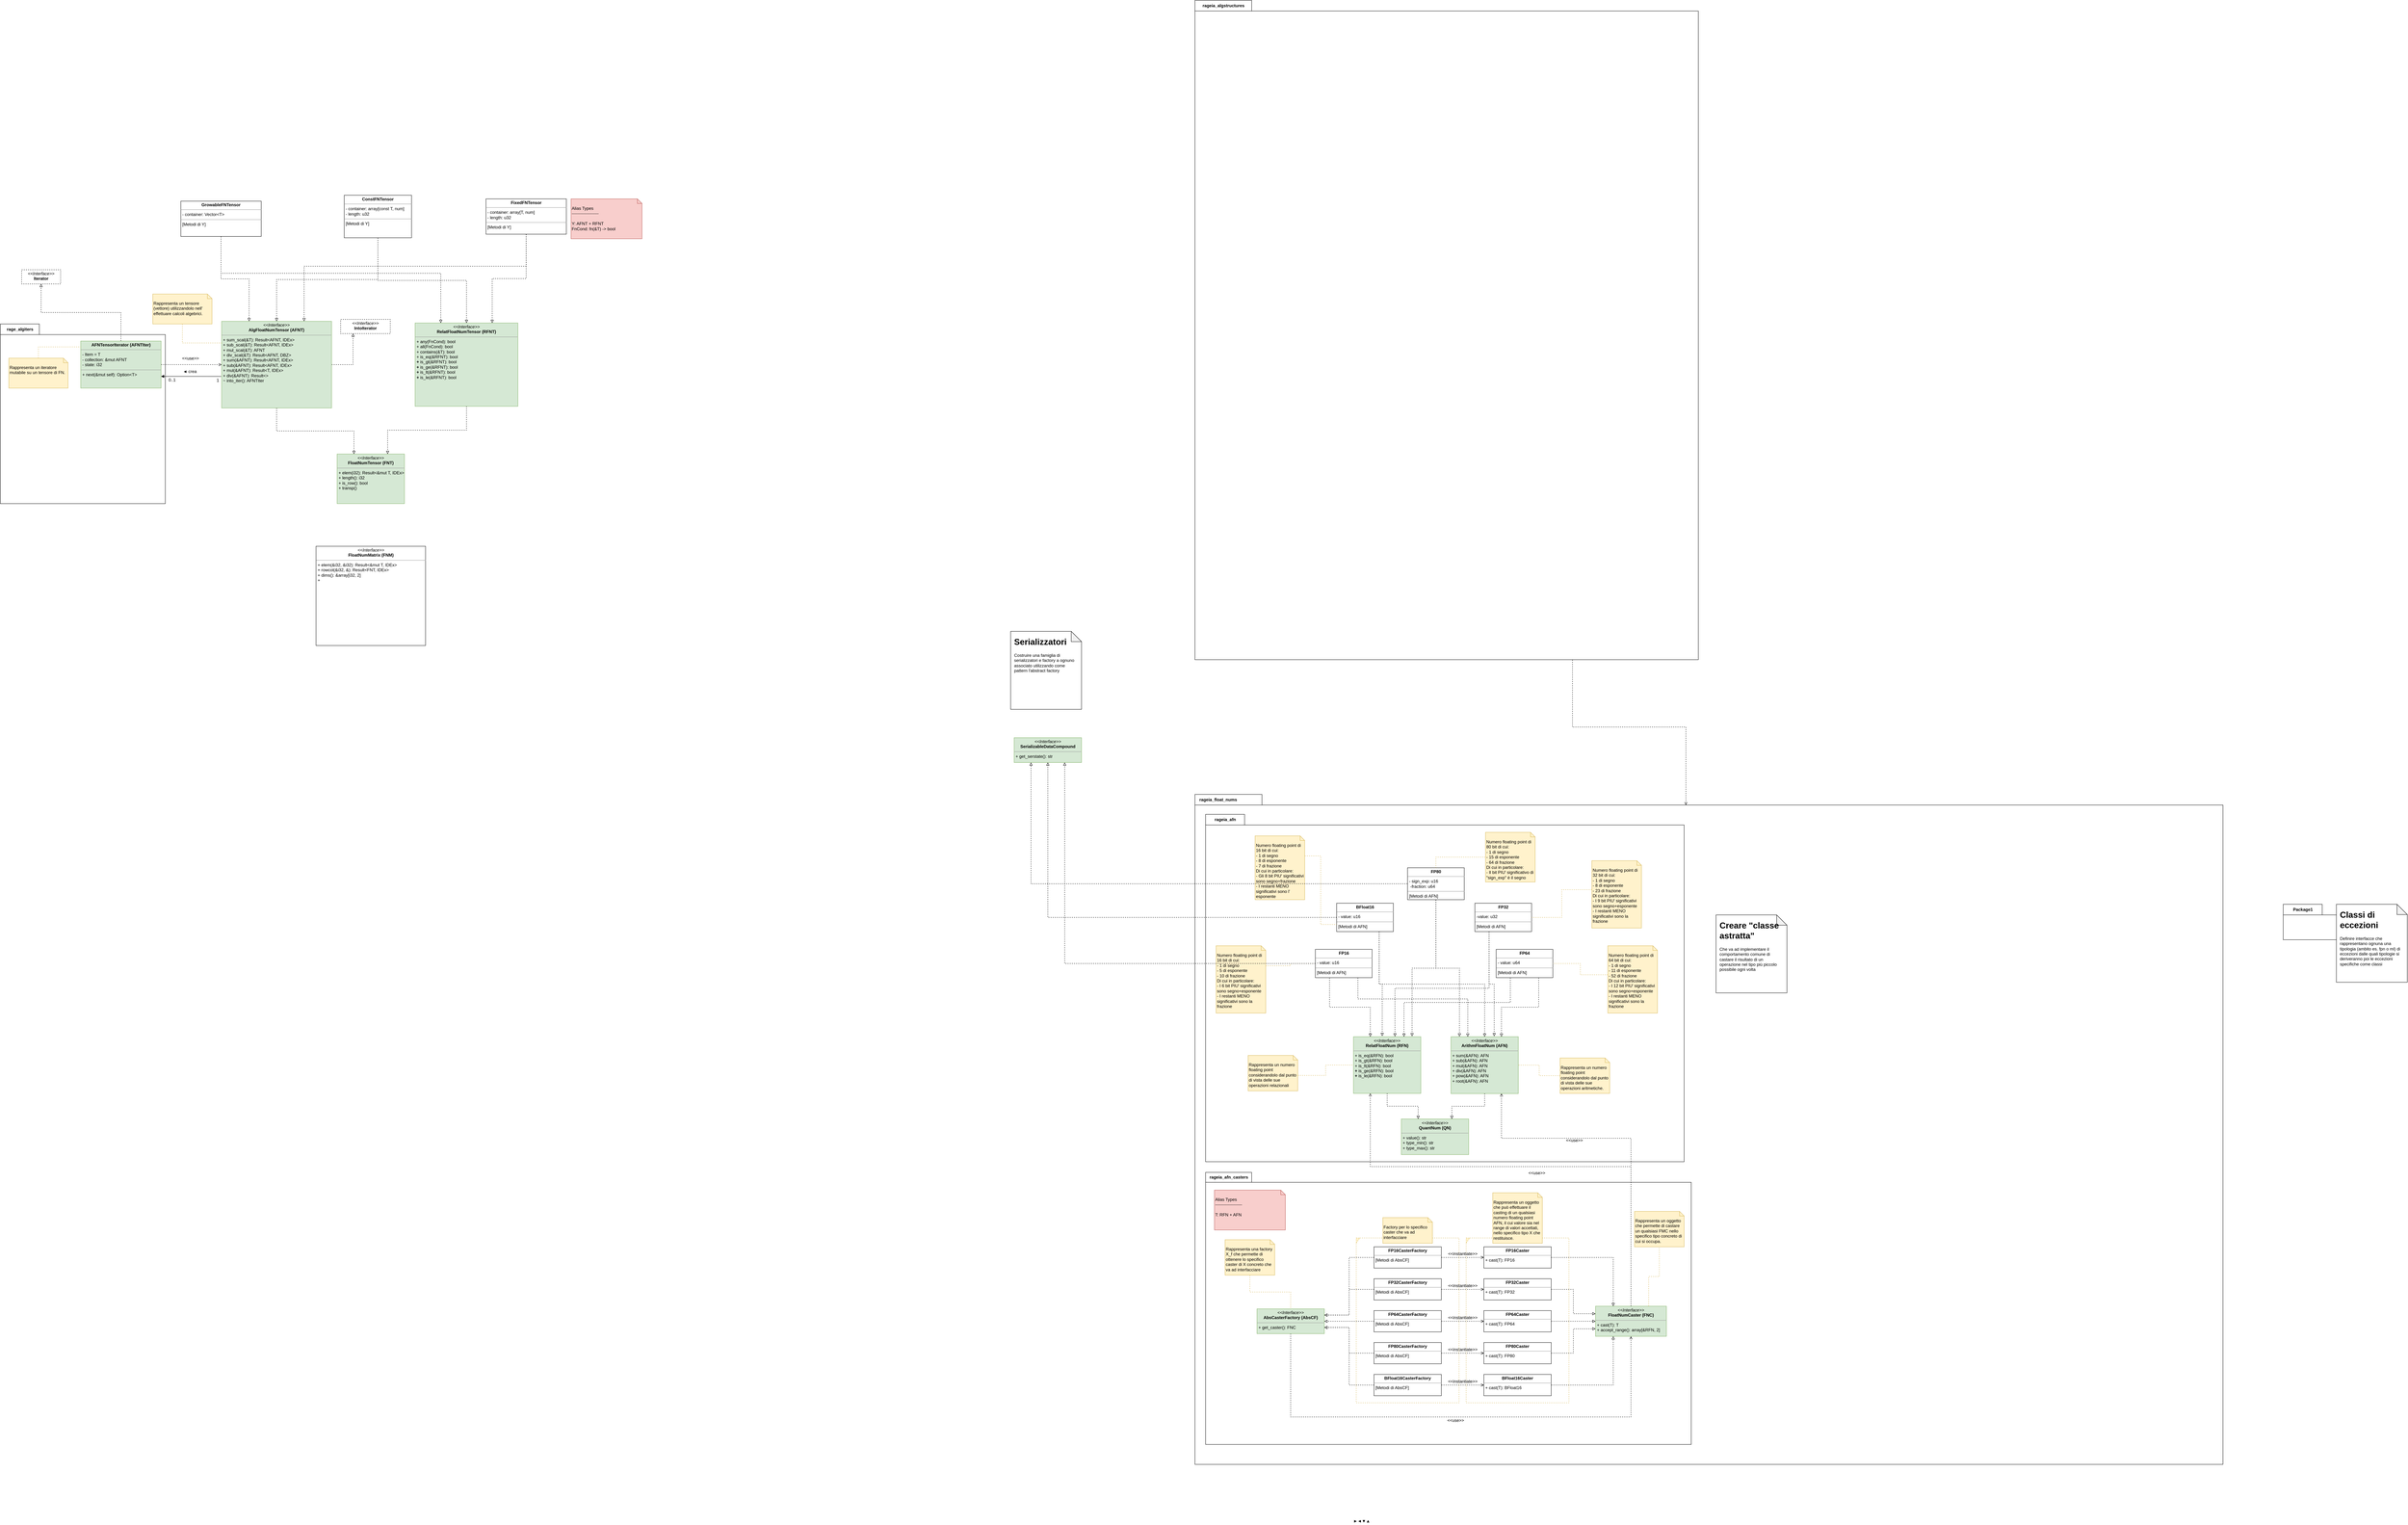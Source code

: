 <mxfile version="13.9.8" type="device"><diagram id="HPjSXMcgwXBM2zl31N3v" name="Pagina-1"><mxGraphModel dx="17673" dy="8967" grid="1" gridSize="10" guides="1" tooltips="1" connect="1" arrows="1" fold="1" page="1" pageScale="1" pageWidth="8000" pageHeight="8000" math="0" shadow="0"><root><mxCell id="0"/><mxCell id="1" parent="0"/><mxCell id="KdHXYMTq07LZj6GoQmiD-2" value="rage_algiters" style="shape=folder;fontStyle=1;tabWidth=110;tabHeight=30;tabPosition=left;html=1;boundedLbl=1;labelInHeader=1;container=1;" parent="1" vertex="1"><mxGeometry x="-13750.002" y="-707.155" width="465.378" height="506.897" as="geometry"/></mxCell><mxCell id="KdHXYMTq07LZj6GoQmiD-3" value="&lt;p style=&quot;margin: 0px ; margin-top: 4px ; text-align: center&quot;&gt;&lt;b&gt;AFNTensorIterator (AFNTIter)&lt;/b&gt;&lt;/p&gt;&lt;hr size=&quot;1&quot;&gt;&lt;p style=&quot;margin: 0px ; margin-left: 4px&quot;&gt;- Item = T&lt;/p&gt;&lt;p style=&quot;margin: 0px ; margin-left: 4px&quot;&gt;- collection: &amp;amp;mut AFNT&lt;/p&gt;&lt;p style=&quot;margin: 0px ; margin-left: 4px&quot;&gt;- state: i32&lt;/p&gt;&lt;hr size=&quot;1&quot;&gt;&lt;p style=&quot;margin: 0px ; margin-left: 4px&quot;&gt;+ next(&amp;amp;mut self): Option&amp;lt;T&amp;gt;&lt;/p&gt;" style="verticalAlign=top;align=left;overflow=fill;fontSize=12;fontFamily=Helvetica;html=1;rounded=0;shadow=0;comic=0;labelBackgroundColor=none;strokeWidth=1;fillColor=#d5e8d4;strokeColor=#82b366;" parent="KdHXYMTq07LZj6GoQmiD-2" vertex="1"><mxGeometry x="226.723" y="48.276" width="226.723" height="132.759" as="geometry"/></mxCell><mxCell id="mv3O4x_fqNv0tYsUlwUB-10" value="Rappresenta un iteratore mutabile su un tensore di FN." style="shape=note2;boundedLbl=1;whiteSpace=wrap;html=1;size=13;verticalAlign=top;align=left;fillColor=#fff2cc;strokeColor=#d6b656;" parent="KdHXYMTq07LZj6GoQmiD-2" vertex="1"><mxGeometry x="23.866" y="96.552" width="167.059" height="84.483" as="geometry"/></mxCell><mxCell id="mv3O4x_fqNv0tYsUlwUB-11" style="rounded=0;orthogonalLoop=1;jettySize=auto;html=1;edgeStyle=orthogonalEdgeStyle;dashed=1;entryX=0.003;entryY=0.124;entryDx=0;entryDy=0;endArrow=none;endFill=0;exitX=0.5;exitY=0;exitDx=0;exitDy=0;exitPerimeter=0;strokeWidth=1;sourcePerimeterSpacing=0;endSize=6;startSize=6;fillColor=#fff2cc;strokeColor=#d6b656;entryPerimeter=0;" parent="KdHXYMTq07LZj6GoQmiD-2" source="mv3O4x_fqNv0tYsUlwUB-10" target="KdHXYMTq07LZj6GoQmiD-3" edge="1"><mxGeometry relative="1" as="geometry"><mxPoint x="906.891" y="319.828" as="targetPoint"/></mxGeometry></mxCell><mxCell id="SfwT7jnti6nwssC38hfs-21" value="rageia_float_nums" style="shape=folder;fontStyle=1;tabWidth=130;tabHeight=30;tabPosition=left;html=1;boundedLbl=1;labelInHeader=1;container=1;" parent="1" vertex="1"><mxGeometry x="-10380" y="620" width="2900" height="1890" as="geometry"><mxRectangle x="-10020" y="302.5" width="90" height="20" as="alternateBounds"/></mxGeometry></mxCell><mxCell id="fHivHIT5VJWifBdNAKei-36" value="&amp;lt;&amp;lt;use&amp;gt;&amp;gt;" style="text;html=1;align=center;verticalAlign=middle;resizable=0;points=[];autosize=1;" parent="SfwT7jnti6nwssC38hfs-21" vertex="1"><mxGeometry x="933.712" y="1057.989" width="60" height="20" as="geometry"/></mxCell><mxCell id="M86ziIQpO9KkdFKyaBsG-49" value="rageia_afn" style="shape=folder;fontStyle=1;tabWidth=110;tabHeight=30;tabPosition=left;html=1;boundedLbl=1;labelInHeader=1;container=1;" parent="SfwT7jnti6nwssC38hfs-21" vertex="1"><mxGeometry x="30" y="56.25" width="1350" height="980" as="geometry"><mxRectangle x="-10310" y="-185" width="90" height="20" as="alternateBounds"/></mxGeometry></mxCell><mxCell id="SOUTCXWwn2uKIxyABvPL-7" value="Rappresenta un numero floating point considerandolo dal punto di vista delle sue operazioni aritmetiche." style="shape=note2;boundedLbl=1;whiteSpace=wrap;html=1;size=13;verticalAlign=top;align=left;fillColor=#fff2cc;strokeColor=#d6b656;" parent="M86ziIQpO9KkdFKyaBsG-49" vertex="1"><mxGeometry x="1000.0" y="687.25" width="140" height="100" as="geometry"/></mxCell><mxCell id="SOUTCXWwn2uKIxyABvPL-1" value="&lt;p style=&quot;margin: 0px ; margin-top: 4px ; text-align: center&quot;&gt;&lt;i&gt;&amp;lt;&amp;lt;Interface&amp;gt;&amp;gt;&lt;/i&gt;&lt;br&gt;&lt;b&gt;ArithmFloatNum (AFN)&lt;/b&gt;&lt;/p&gt;&lt;hr size=&quot;1&quot;&gt;&lt;p style=&quot;margin: 0px ; margin-left: 4px&quot;&gt;&lt;span&gt;+ sum(&amp;amp;AFN): AFN&lt;/span&gt;&lt;br&gt;&lt;/p&gt;&lt;p style=&quot;margin: 0px ; margin-left: 4px&quot;&gt;+ sub(&amp;amp;AFN): AFN&lt;/p&gt;&lt;p style=&quot;margin: 0px ; margin-left: 4px&quot;&gt;+ mul(&amp;amp;AFN): AFN&lt;br&gt;&lt;/p&gt;&lt;p style=&quot;margin: 0px ; margin-left: 4px&quot;&gt;+ div(&amp;amp;AFN): AFN&lt;br&gt;&lt;/p&gt;&lt;p style=&quot;margin: 0px ; margin-left: 4px&quot;&gt;+ pow(&amp;amp;AFN): AFN&lt;/p&gt;&lt;p style=&quot;margin: 0px ; margin-left: 4px&quot;&gt;+ root(&amp;amp;AFN): AFN&lt;/p&gt;" style="verticalAlign=top;align=left;overflow=fill;fontSize=12;fontFamily=Helvetica;html=1;rounded=0;shadow=0;comic=0;labelBackgroundColor=none;strokeWidth=1;fillColor=#d5e8d4;strokeColor=#82b366;" parent="M86ziIQpO9KkdFKyaBsG-49" vertex="1"><mxGeometry x="692.16" y="627.25" width="190" height="160.5" as="geometry"/></mxCell><mxCell id="fHivHIT5VJWifBdNAKei-4" value="&lt;p style=&quot;margin: 0px ; margin-top: 4px ; text-align: center&quot;&gt;&lt;i&gt;&amp;lt;&amp;lt;Interface&amp;gt;&amp;gt;&lt;/i&gt;&lt;br&gt;&lt;b&gt;RelatFloatNum (RFN)&lt;/b&gt;&lt;/p&gt;&lt;hr size=&quot;1&quot;&gt;&lt;p style=&quot;margin: 0px ; margin-left: 4px&quot;&gt;+ is_eq(&amp;amp;RFN): bool&lt;/p&gt;&lt;p style=&quot;margin: 0px ; margin-left: 4px&quot;&gt;+ is_gt(&amp;amp;RFN): bool&lt;/p&gt;&lt;p style=&quot;margin: 0px 0px 0px 4px&quot;&gt;+ is_lt(&amp;amp;RFN): bool&lt;/p&gt;&lt;p style=&quot;margin: 0px 0px 0px 4px&quot;&gt;&lt;b&gt;+&lt;/b&gt; is_ge(&amp;amp;RFN): bool&lt;/p&gt;&lt;p style=&quot;margin: 0px 0px 0px 4px&quot;&gt;&lt;b&gt;+&lt;/b&gt; is_le(&amp;amp;RFN): bool&lt;/p&gt;" style="verticalAlign=top;align=left;overflow=fill;fontSize=12;fontFamily=Helvetica;html=1;rounded=0;shadow=0;comic=0;labelBackgroundColor=none;strokeWidth=1;fillColor=#d5e8d4;strokeColor=#82b366;" parent="M86ziIQpO9KkdFKyaBsG-49" vertex="1"><mxGeometry x="417.16" y="627.25" width="190" height="160" as="geometry"/></mxCell><mxCell id="SOUTCXWwn2uKIxyABvPL-70" value="Numero floating point di 16 bit di cui:&lt;br&gt;- 1 di segno&lt;br&gt;- 5 di esponente&lt;br&gt;- 10 di frazione&lt;br&gt;Di cui in particolare:&lt;br&gt;- I 6 bit PIU' significativi sono segno+esponente&lt;br&gt;- I restanti MENO significativi sono la frazione" style="shape=note2;boundedLbl=1;whiteSpace=wrap;html=1;size=13;verticalAlign=top;align=left;fillColor=#fff2cc;strokeColor=#d6b656;" parent="M86ziIQpO9KkdFKyaBsG-49" vertex="1"><mxGeometry x="29.66" y="370.75" width="140" height="190" as="geometry"/></mxCell><mxCell id="fHivHIT5VJWifBdNAKei-10" style="edgeStyle=orthogonalEdgeStyle;rounded=0;orthogonalLoop=1;jettySize=auto;html=1;exitX=0.25;exitY=1;exitDx=0;exitDy=0;entryX=0.25;entryY=0;entryDx=0;entryDy=0;dashed=1;endArrow=block;endFill=0;" parent="M86ziIQpO9KkdFKyaBsG-49" source="SOUTCXWwn2uKIxyABvPL-44" target="fHivHIT5VJWifBdNAKei-4" edge="1"><mxGeometry relative="1" as="geometry"/></mxCell><mxCell id="fHivHIT5VJWifBdNAKei-13" style="edgeStyle=orthogonalEdgeStyle;rounded=0;orthogonalLoop=1;jettySize=auto;html=1;exitX=0.75;exitY=1;exitDx=0;exitDy=0;entryX=0.25;entryY=0;entryDx=0;entryDy=0;dashed=1;endArrow=block;endFill=0;" parent="M86ziIQpO9KkdFKyaBsG-49" source="SOUTCXWwn2uKIxyABvPL-44" target="SOUTCXWwn2uKIxyABvPL-1" edge="1"><mxGeometry relative="1" as="geometry"><Array as="points"><mxPoint x="429.66" y="520.75"/><mxPoint x="739.66" y="520.75"/></Array></mxGeometry></mxCell><mxCell id="SOUTCXWwn2uKIxyABvPL-44" value="&lt;p style=&quot;margin: 0px ; margin-top: 4px ; text-align: center&quot;&gt;&lt;b&gt;FP16&lt;/b&gt;&lt;/p&gt;&lt;hr size=&quot;1&quot;&gt;&lt;p style=&quot;margin: 0px ; margin-left: 4px&quot;&gt;- value: u16&lt;/p&gt;&lt;hr size=&quot;1&quot;&gt;&lt;p style=&quot;margin: 0px ; margin-left: 4px&quot;&gt;[Metodi di AFN]&lt;br&gt;&lt;/p&gt;" style="verticalAlign=top;align=left;overflow=fill;fontSize=12;fontFamily=Helvetica;html=1;" parent="M86ziIQpO9KkdFKyaBsG-49" vertex="1"><mxGeometry x="309.66" y="380.75" width="160" height="80" as="geometry"/></mxCell><mxCell id="fHivHIT5VJWifBdNAKei-21" style="edgeStyle=orthogonalEdgeStyle;rounded=0;orthogonalLoop=1;jettySize=auto;html=1;exitX=0.75;exitY=1;exitDx=0;exitDy=0;entryX=0.5;entryY=0;entryDx=0;entryDy=0;dashed=1;endArrow=block;endFill=0;" parent="M86ziIQpO9KkdFKyaBsG-49" source="SOUTCXWwn2uKIxyABvPL-47" target="SOUTCXWwn2uKIxyABvPL-1" edge="1"><mxGeometry relative="1" as="geometry"/></mxCell><mxCell id="fHivHIT5VJWifBdNAKei-23" style="edgeStyle=orthogonalEdgeStyle;rounded=0;orthogonalLoop=1;jettySize=auto;html=1;exitX=0.75;exitY=1;exitDx=0;exitDy=0;entryX=0.427;entryY=-0.011;entryDx=0;entryDy=0;entryPerimeter=0;dashed=1;endArrow=block;endFill=0;" parent="M86ziIQpO9KkdFKyaBsG-49" source="SOUTCXWwn2uKIxyABvPL-47" target="fHivHIT5VJWifBdNAKei-4" edge="1"><mxGeometry relative="1" as="geometry"/></mxCell><mxCell id="SOUTCXWwn2uKIxyABvPL-47" value="&lt;p style=&quot;margin: 0px ; margin-top: 4px ; text-align: center&quot;&gt;&lt;b&gt;BFloat16&lt;/b&gt;&lt;/p&gt;&lt;hr size=&quot;1&quot;&gt;&lt;p style=&quot;margin: 0px ; margin-left: 4px&quot;&gt;- value: u16&lt;/p&gt;&lt;hr size=&quot;1&quot;&gt;&lt;p style=&quot;margin: 0px ; margin-left: 4px&quot;&gt;[Metodi di AFN]&lt;/p&gt;" style="verticalAlign=top;align=left;overflow=fill;fontSize=12;fontFamily=Helvetica;html=1;" parent="M86ziIQpO9KkdFKyaBsG-49" vertex="1"><mxGeometry x="369.66" y="250.75" width="160" height="80" as="geometry"/></mxCell><mxCell id="SOUTCXWwn2uKIxyABvPL-73" value="Numero floating point di 16 bit di cui:&lt;br&gt;- 1 di segno&lt;br&gt;- 8 di esponente&lt;br&gt;- 7 di frazione&lt;br&gt;Di cui in particolare:&lt;br&gt;- Gli 8 bit PIU' significativi sono segno+frazione&lt;br&gt;- I restanti MENO significativi sono l' esponente" style="shape=note2;boundedLbl=1;whiteSpace=wrap;html=1;size=13;verticalAlign=top;align=left;fillColor=#fff2cc;strokeColor=#d6b656;" parent="M86ziIQpO9KkdFKyaBsG-49" vertex="1"><mxGeometry x="139.66" y="60.75" width="140" height="180" as="geometry"/></mxCell><mxCell id="fHivHIT5VJWifBdNAKei-27" style="edgeStyle=orthogonalEdgeStyle;rounded=0;orthogonalLoop=1;jettySize=auto;html=1;exitX=0.5;exitY=1;exitDx=0;exitDy=0;dashed=1;endArrow=block;endFill=0;entryX=0.87;entryY=-0.007;entryDx=0;entryDy=0;entryPerimeter=0;" parent="M86ziIQpO9KkdFKyaBsG-49" source="SOUTCXWwn2uKIxyABvPL-13" target="fHivHIT5VJWifBdNAKei-4" edge="1"><mxGeometry relative="1" as="geometry"><mxPoint x="582.66" y="625.75" as="targetPoint"/></mxGeometry></mxCell><mxCell id="fHivHIT5VJWifBdNAKei-28" style="edgeStyle=orthogonalEdgeStyle;rounded=0;orthogonalLoop=1;jettySize=auto;html=1;entryX=0.126;entryY=-0.003;entryDx=0;entryDy=0;entryPerimeter=0;dashed=1;endArrow=block;endFill=0;" parent="M86ziIQpO9KkdFKyaBsG-49" source="SOUTCXWwn2uKIxyABvPL-13" target="SOUTCXWwn2uKIxyABvPL-1" edge="1"><mxGeometry relative="1" as="geometry"/></mxCell><mxCell id="SOUTCXWwn2uKIxyABvPL-13" value="&lt;p style=&quot;margin: 0px ; margin-top: 4px ; text-align: center&quot;&gt;&lt;b&gt;FP80&lt;/b&gt;&lt;/p&gt;&lt;hr size=&quot;1&quot;&gt;&lt;p style=&quot;margin: 0px ; margin-left: 4px&quot;&gt;- sign_exp: u16&lt;/p&gt;&lt;p style=&quot;margin: 0px ; margin-left: 4px&quot;&gt;&amp;nbsp;-fraction: u64&lt;/p&gt;&lt;hr size=&quot;1&quot;&gt;&lt;p style=&quot;margin: 0px ; margin-left: 4px&quot;&gt;[Metodi di AFN]&lt;br&gt;&lt;/p&gt;" style="verticalAlign=top;align=left;overflow=fill;fontSize=12;fontFamily=Helvetica;html=1;" parent="M86ziIQpO9KkdFKyaBsG-49" vertex="1"><mxGeometry x="569.66" y="150.75" width="160" height="90" as="geometry"/></mxCell><mxCell id="fHivHIT5VJWifBdNAKei-25" style="edgeStyle=orthogonalEdgeStyle;rounded=0;orthogonalLoop=1;jettySize=auto;html=1;exitX=0.25;exitY=1;exitDx=0;exitDy=0;entryX=0.616;entryY=-0.003;entryDx=0;entryDy=0;entryPerimeter=0;dashed=1;endArrow=block;endFill=0;" parent="M86ziIQpO9KkdFKyaBsG-49" source="SOUTCXWwn2uKIxyABvPL-45" target="fHivHIT5VJWifBdNAKei-4" edge="1"><mxGeometry relative="1" as="geometry"><Array as="points"><mxPoint x="799.66" y="490.75"/><mxPoint x="534.66" y="490.75"/></Array></mxGeometry></mxCell><mxCell id="fHivHIT5VJWifBdNAKei-26" style="edgeStyle=orthogonalEdgeStyle;rounded=0;orthogonalLoop=1;jettySize=auto;html=1;exitX=0.25;exitY=1;exitDx=0;exitDy=0;entryX=0.642;entryY=-0.007;entryDx=0;entryDy=0;entryPerimeter=0;dashed=1;endArrow=block;endFill=0;" parent="M86ziIQpO9KkdFKyaBsG-49" source="SOUTCXWwn2uKIxyABvPL-45" target="SOUTCXWwn2uKIxyABvPL-1" edge="1"><mxGeometry relative="1" as="geometry"/></mxCell><mxCell id="SOUTCXWwn2uKIxyABvPL-45" value="&lt;p style=&quot;margin: 0px ; margin-top: 4px ; text-align: center&quot;&gt;&lt;b&gt;FP32&lt;/b&gt;&lt;/p&gt;&lt;hr size=&quot;1&quot;&gt;&lt;p style=&quot;margin: 0px ; margin-left: 4px&quot;&gt;-value: u32&lt;/p&gt;&lt;hr size=&quot;1&quot;&gt;&lt;p style=&quot;margin: 0px ; margin-left: 4px&quot;&gt;[Metodi di AFN]&lt;br&gt;&lt;/p&gt;" style="verticalAlign=top;align=left;overflow=fill;fontSize=12;fontFamily=Helvetica;html=1;" parent="M86ziIQpO9KkdFKyaBsG-49" vertex="1"><mxGeometry x="759.66" y="250.75" width="160" height="80" as="geometry"/></mxCell><mxCell id="fHivHIT5VJWifBdNAKei-11" style="edgeStyle=orthogonalEdgeStyle;rounded=0;orthogonalLoop=1;jettySize=auto;html=1;exitX=0.75;exitY=1;exitDx=0;exitDy=0;entryX=0.75;entryY=0;entryDx=0;entryDy=0;dashed=1;endArrow=block;endFill=0;" parent="M86ziIQpO9KkdFKyaBsG-49" source="SOUTCXWwn2uKIxyABvPL-46" target="SOUTCXWwn2uKIxyABvPL-1" edge="1"><mxGeometry relative="1" as="geometry"/></mxCell><mxCell id="fHivHIT5VJWifBdNAKei-14" style="edgeStyle=orthogonalEdgeStyle;rounded=0;orthogonalLoop=1;jettySize=auto;html=1;exitX=0.25;exitY=1;exitDx=0;exitDy=0;entryX=0.75;entryY=0;entryDx=0;entryDy=0;dashed=1;endArrow=block;endFill=0;" parent="M86ziIQpO9KkdFKyaBsG-49" source="SOUTCXWwn2uKIxyABvPL-46" target="fHivHIT5VJWifBdNAKei-4" edge="1"><mxGeometry relative="1" as="geometry"><Array as="points"><mxPoint x="859.66" y="530.75"/><mxPoint x="559.66" y="530.75"/></Array></mxGeometry></mxCell><mxCell id="SOUTCXWwn2uKIxyABvPL-46" value="&lt;p style=&quot;margin: 0px ; margin-top: 4px ; text-align: center&quot;&gt;&lt;b&gt;FP64&lt;/b&gt;&lt;/p&gt;&lt;hr size=&quot;1&quot;&gt;&lt;p style=&quot;margin: 0px ; margin-left: 4px&quot;&gt;- value: u64&lt;/p&gt;&lt;hr size=&quot;1&quot;&gt;&lt;p style=&quot;margin: 0px ; margin-left: 4px&quot;&gt;[Metodi di AFN]&lt;br&gt;&lt;/p&gt;" style="verticalAlign=top;align=left;overflow=fill;fontSize=12;fontFamily=Helvetica;html=1;" parent="M86ziIQpO9KkdFKyaBsG-49" vertex="1"><mxGeometry x="819.66" y="380.75" width="160" height="80" as="geometry"/></mxCell><mxCell id="nmKtL9qVeK6vNFlm5Gue-2" value="Numero floating point di 80 bit di cui:&lt;br&gt;- 1 di segno&lt;br&gt;- 15 di esponente&lt;br&gt;- 64 di frazione&lt;br&gt;Di cui in particolare:&lt;br&gt;- Il bit PIU' significativo di &quot;sign_exp&quot; è il segno" style="shape=note2;boundedLbl=1;whiteSpace=wrap;html=1;size=13;verticalAlign=top;align=left;fillColor=#fff2cc;strokeColor=#d6b656;" parent="M86ziIQpO9KkdFKyaBsG-49" vertex="1"><mxGeometry x="789.66" y="50.75" width="140" height="140" as="geometry"/></mxCell><mxCell id="PQOILv7UNdCmfVzTZ_Ko-4" value="Numero floating point di 32 bit di cui:&lt;br&gt;- 1 di segno&lt;br&gt;- 8 di esponente&lt;br&gt;- 23 di frazione&lt;br&gt;Di cui in particolare:&lt;br&gt;- I 9 bit PIU' significativi sono segno+esponente&lt;br&gt;- I restanti MENO significativi sono la frazione" style="shape=note2;boundedLbl=1;whiteSpace=wrap;html=1;size=13;verticalAlign=top;align=left;fillColor=#fff2cc;strokeColor=#d6b656;" parent="M86ziIQpO9KkdFKyaBsG-49" vertex="1"><mxGeometry x="1089.66" y="130.75" width="140" height="190" as="geometry"/></mxCell><mxCell id="PQOILv7UNdCmfVzTZ_Ko-2" value="Numero floating point di 64 bit di cui:&lt;br&gt;- 1 di segno&lt;br&gt;- 11 di esponente&lt;br&gt;- 52 di frazione&lt;br&gt;Di cui in particolare:&lt;br&gt;- I 12 bit PIU' significativi sono segno+esponente&lt;br&gt;- I restanti MENO significativi sono la frazione" style="shape=note2;boundedLbl=1;whiteSpace=wrap;html=1;size=13;verticalAlign=top;align=left;fillColor=#fff2cc;strokeColor=#d6b656;" parent="M86ziIQpO9KkdFKyaBsG-49" vertex="1"><mxGeometry x="1134.66" y="370.75" width="140" height="190" as="geometry"/></mxCell><mxCell id="SOUTCXWwn2uKIxyABvPL-49" style="edgeStyle=orthogonalEdgeStyle;rounded=0;orthogonalLoop=1;jettySize=auto;html=1;entryX=1;entryY=0.5;entryDx=0;entryDy=0;dashed=1;startSize=6;sourcePerimeterSpacing=0;endArrow=none;endFill=0;targetPerimeterSpacing=0;strokeWidth=1;fillColor=#fff2cc;strokeColor=#d6b656;exitX=0;exitY=0.5;exitDx=0;exitDy=0;exitPerimeter=0;" parent="M86ziIQpO9KkdFKyaBsG-49" source="SOUTCXWwn2uKIxyABvPL-7" target="SOUTCXWwn2uKIxyABvPL-1" edge="1"><mxGeometry relative="1" as="geometry"/></mxCell><mxCell id="SOUTCXWwn2uKIxyABvPL-69" style="rounded=0;orthogonalLoop=1;jettySize=auto;html=1;edgeStyle=orthogonalEdgeStyle;dashed=1;entryX=0;entryY=0.5;entryDx=0;entryDy=0;endArrow=none;endFill=0;exitX=0;exitY=0;exitDx=140;exitDy=56.5;exitPerimeter=0;strokeWidth=1;sourcePerimeterSpacing=0;endSize=6;startSize=6;fillColor=#fff2cc;strokeColor=#d6b656;" parent="M86ziIQpO9KkdFKyaBsG-49" source="SOUTCXWwn2uKIxyABvPL-70" target="SOUTCXWwn2uKIxyABvPL-44" edge="1"><mxGeometry relative="1" as="geometry"><mxPoint x="-1540.88" y="865.75" as="targetPoint"/></mxGeometry></mxCell><mxCell id="SOUTCXWwn2uKIxyABvPL-72" style="rounded=0;orthogonalLoop=1;jettySize=auto;html=1;edgeStyle=orthogonalEdgeStyle;dashed=1;entryX=0;entryY=0.75;entryDx=0;entryDy=0;endArrow=none;endFill=0;exitX=0;exitY=0;exitDx=140;exitDy=56.5;exitPerimeter=0;strokeWidth=1;sourcePerimeterSpacing=0;endSize=6;startSize=6;fillColor=#fff2cc;strokeColor=#d6b656;" parent="M86ziIQpO9KkdFKyaBsG-49" source="SOUTCXWwn2uKIxyABvPL-73" target="SOUTCXWwn2uKIxyABvPL-47" edge="1"><mxGeometry relative="1" as="geometry"><mxPoint x="-1510.34" y="485.75" as="targetPoint"/></mxGeometry></mxCell><mxCell id="nmKtL9qVeK6vNFlm5Gue-3" style="edgeStyle=orthogonalEdgeStyle;rounded=0;orthogonalLoop=1;jettySize=auto;html=1;entryX=0.5;entryY=0;entryDx=0;entryDy=0;endArrow=none;endFill=0;dashed=1;fillColor=#fff2cc;strokeColor=#d6b656;" parent="M86ziIQpO9KkdFKyaBsG-49" source="nmKtL9qVeK6vNFlm5Gue-2" target="SOUTCXWwn2uKIxyABvPL-13" edge="1"><mxGeometry relative="1" as="geometry"/></mxCell><mxCell id="PQOILv7UNdCmfVzTZ_Ko-3" style="edgeStyle=orthogonalEdgeStyle;rounded=0;orthogonalLoop=1;jettySize=auto;html=1;entryX=1;entryY=0.5;entryDx=0;entryDy=0;dashed=1;startSize=6;sourcePerimeterSpacing=0;endArrow=none;endFill=0;targetPerimeterSpacing=0;strokeWidth=1;fillColor=#fff2cc;strokeColor=#d6b656;exitX=0;exitY=0.43;exitDx=0;exitDy=0;exitPerimeter=0;" parent="M86ziIQpO9KkdFKyaBsG-49" source="PQOILv7UNdCmfVzTZ_Ko-4" target="SOUTCXWwn2uKIxyABvPL-45" edge="1"><mxGeometry relative="1" as="geometry"><mxPoint x="-530.34" y="520.75" as="targetPoint"/></mxGeometry></mxCell><mxCell id="PQOILv7UNdCmfVzTZ_Ko-1" style="edgeStyle=orthogonalEdgeStyle;rounded=0;orthogonalLoop=1;jettySize=auto;html=1;entryX=1;entryY=0.5;entryDx=0;entryDy=0;dashed=1;startSize=6;sourcePerimeterSpacing=0;endArrow=none;endFill=0;targetPerimeterSpacing=0;strokeWidth=1;fillColor=#fff2cc;strokeColor=#d6b656;exitX=0;exitY=0.43;exitDx=0;exitDy=0;exitPerimeter=0;" parent="M86ziIQpO9KkdFKyaBsG-49" source="PQOILv7UNdCmfVzTZ_Ko-2" target="SOUTCXWwn2uKIxyABvPL-46" edge="1"><mxGeometry relative="1" as="geometry"><mxPoint x="-520.34" y="718.25" as="targetPoint"/></mxGeometry></mxCell><mxCell id="fHivHIT5VJWifBdNAKei-5" value="&lt;p style=&quot;margin: 0px ; margin-top: 4px ; text-align: center&quot;&gt;&lt;i&gt;&amp;lt;&amp;lt;Interface&amp;gt;&amp;gt;&lt;/i&gt;&lt;br&gt;&lt;b&gt;QuantNum (QN)&lt;/b&gt;&lt;/p&gt;&lt;hr size=&quot;1&quot;&gt;&lt;p style=&quot;margin: 0px ; margin-left: 4px&quot;&gt;+ value(): str&lt;/p&gt;&lt;p style=&quot;margin: 0px ; margin-left: 4px&quot;&gt;+ type_min(): str&lt;/p&gt;&lt;p style=&quot;margin: 0px ; margin-left: 4px&quot;&gt;+ type_max(): str&lt;/p&gt;" style="verticalAlign=top;align=left;overflow=fill;fontSize=12;fontFamily=Helvetica;html=1;rounded=0;shadow=0;comic=0;labelBackgroundColor=none;strokeWidth=1;fillColor=#d5e8d4;strokeColor=#82b366;" parent="M86ziIQpO9KkdFKyaBsG-49" vertex="1"><mxGeometry x="552.16" y="859.25" width="190" height="100.75" as="geometry"/></mxCell><mxCell id="fHivHIT5VJWifBdNAKei-7" style="edgeStyle=orthogonalEdgeStyle;rounded=0;orthogonalLoop=1;jettySize=auto;html=1;exitX=0.5;exitY=1;exitDx=0;exitDy=0;entryX=0.75;entryY=0;entryDx=0;entryDy=0;dashed=1;endArrow=block;endFill=0;" parent="M86ziIQpO9KkdFKyaBsG-49" source="SOUTCXWwn2uKIxyABvPL-1" target="fHivHIT5VJWifBdNAKei-5" edge="1"><mxGeometry relative="1" as="geometry"/></mxCell><mxCell id="fHivHIT5VJWifBdNAKei-6" style="edgeStyle=orthogonalEdgeStyle;rounded=0;orthogonalLoop=1;jettySize=auto;html=1;entryX=0.25;entryY=0;entryDx=0;entryDy=0;dashed=1;endArrow=block;endFill=0;" parent="M86ziIQpO9KkdFKyaBsG-49" source="fHivHIT5VJWifBdNAKei-4" target="fHivHIT5VJWifBdNAKei-5" edge="1"><mxGeometry relative="1" as="geometry"/></mxCell><mxCell id="fHivHIT5VJWifBdNAKei-29" value="Rappresenta un numero floating point considerandolo dal punto di vista delle sue operazioni relazionali" style="shape=note2;boundedLbl=1;whiteSpace=wrap;html=1;size=13;verticalAlign=top;align=left;fillColor=#fff2cc;strokeColor=#d6b656;" parent="M86ziIQpO9KkdFKyaBsG-49" vertex="1"><mxGeometry x="120" y="680" width="140" height="100" as="geometry"/></mxCell><mxCell id="fHivHIT5VJWifBdNAKei-30" style="rounded=0;orthogonalLoop=1;jettySize=auto;html=1;edgeStyle=orthogonalEdgeStyle;dashed=1;entryX=0;entryY=0.5;entryDx=0;entryDy=0;endArrow=none;endFill=0;exitX=0;exitY=0;exitDx=140;exitDy=56.5;exitPerimeter=0;strokeWidth=1;sourcePerimeterSpacing=0;endSize=6;startSize=6;fillColor=#fff2cc;strokeColor=#d6b656;" parent="M86ziIQpO9KkdFKyaBsG-49" source="fHivHIT5VJWifBdNAKei-29" target="fHivHIT5VJWifBdNAKei-4" edge="1"><mxGeometry relative="1" as="geometry"><mxPoint x="319.66" y="760" as="targetPoint"/></mxGeometry></mxCell><mxCell id="fHivHIT5VJWifBdNAKei-35" value="&amp;lt;&amp;lt;use&amp;gt;&amp;gt;" style="text;html=1;align=center;verticalAlign=middle;resizable=0;points=[];autosize=1;" parent="M86ziIQpO9KkdFKyaBsG-49" vertex="1"><mxGeometry x="1010" y="909.25" width="60" height="20" as="geometry"/></mxCell><mxCell id="M86ziIQpO9KkdFKyaBsG-50" value="rageia_afn_casters" style="shape=folder;fontStyle=1;tabWidth=130;tabHeight=28;tabPosition=left;html=1;boundedLbl=1;labelInHeader=1;container=1;" parent="SfwT7jnti6nwssC38hfs-21" vertex="1"><mxGeometry x="30" y="1066.25" width="1370" height="767.5" as="geometry"/></mxCell><mxCell id="M86ziIQpO9KkdFKyaBsG-3" value="" style="group" parent="M86ziIQpO9KkdFKyaBsG-50" vertex="1" connectable="0"><mxGeometry x="735" y="57.5" width="290" height="592.5" as="geometry"/></mxCell><mxCell id="M86ziIQpO9KkdFKyaBsG-2" value="" style="shape=umlFrame;whiteSpace=wrap;html=1;width=10;height=15;dashed=1;fillColor=#fff2cc;strokeColor=#d6b656;" parent="M86ziIQpO9KkdFKyaBsG-3" vertex="1"><mxGeometry y="127.5" width="290" height="465" as="geometry"/></mxCell><mxCell id="SOUTCXWwn2uKIxyABvPL-42" value="Rappresenta un oggetto che può effettuare il casting di un qualsiasi numero floating point AFN, il cui valore sia nel range di valori accettati, nello specifico tipo X che restituisce." style="shape=note2;boundedLbl=1;whiteSpace=wrap;html=1;size=13;verticalAlign=top;align=left;fillColor=#fff2cc;strokeColor=#d6b656;" parent="M86ziIQpO9KkdFKyaBsG-3" vertex="1"><mxGeometry x="75" width="140" height="142.5" as="geometry"/></mxCell><mxCell id="M86ziIQpO9KkdFKyaBsG-31" value="&amp;lt;&amp;lt;instantiate&amp;gt;&amp;gt;" style="text;html=1;align=center;verticalAlign=middle;resizable=0;points=[];autosize=1;" parent="M86ziIQpO9KkdFKyaBsG-3" vertex="1"><mxGeometry x="-60" y="432.5" width="100" height="20" as="geometry"/></mxCell><mxCell id="M86ziIQpO9KkdFKyaBsG-38" value="" style="group" parent="M86ziIQpO9KkdFKyaBsG-50" vertex="1" connectable="0"><mxGeometry x="425" y="57.5" width="290" height="592.5" as="geometry"/></mxCell><mxCell id="M86ziIQpO9KkdFKyaBsG-39" value="" style="shape=umlFrame;whiteSpace=wrap;html=1;width=10;height=15;dashed=1;fillColor=#fff2cc;strokeColor=#d6b656;" parent="M86ziIQpO9KkdFKyaBsG-38" vertex="1"><mxGeometry y="127.5" width="290" height="465" as="geometry"/></mxCell><mxCell id="M86ziIQpO9KkdFKyaBsG-40" value="Factory per lo specifico caster che va ad interfacciare" style="shape=note2;boundedLbl=1;whiteSpace=wrap;html=1;size=13;verticalAlign=top;align=left;fillColor=#fff2cc;strokeColor=#d6b656;" parent="M86ziIQpO9KkdFKyaBsG-38" vertex="1"><mxGeometry x="75" y="70" width="140" height="72.5" as="geometry"/></mxCell><mxCell id="SfwT7jnti6nwssC38hfs-3" value="&lt;p style=&quot;margin: 0px ; margin-top: 4px ; text-align: center&quot;&gt;&lt;b&gt;FP16Caster&lt;/b&gt;&lt;/p&gt;&lt;hr size=&quot;1&quot;&gt;&lt;p style=&quot;margin: 0px ; margin-left: 4px&quot;&gt;+ cast(T): FP16&lt;/p&gt;" style="verticalAlign=top;align=left;overflow=fill;fontSize=12;fontFamily=Helvetica;html=1;rounded=0;shadow=0;comic=0;labelBackgroundColor=none;strokeWidth=1" parent="M86ziIQpO9KkdFKyaBsG-50" vertex="1"><mxGeometry x="785" y="210" width="190" height="60" as="geometry"/></mxCell><mxCell id="SfwT7jnti6nwssC38hfs-5" value="&lt;p style=&quot;margin: 0px ; margin-top: 4px ; text-align: center&quot;&gt;&lt;b&gt;FP32Caster&lt;/b&gt;&lt;/p&gt;&lt;hr size=&quot;1&quot;&gt;&lt;p style=&quot;margin: 0px ; margin-left: 4px&quot;&gt;+ cast(T): FP32&lt;/p&gt;" style="verticalAlign=top;align=left;overflow=fill;fontSize=12;fontFamily=Helvetica;html=1;rounded=0;shadow=0;comic=0;labelBackgroundColor=none;strokeWidth=1" parent="M86ziIQpO9KkdFKyaBsG-50" vertex="1"><mxGeometry x="785" y="300" width="190" height="60" as="geometry"/></mxCell><mxCell id="fHivHIT5VJWifBdNAKei-1" style="edgeStyle=orthogonalEdgeStyle;rounded=0;orthogonalLoop=1;jettySize=auto;html=1;exitX=1;exitY=0.5;exitDx=0;exitDy=0;endArrow=block;endFill=0;dashed=1;" parent="M86ziIQpO9KkdFKyaBsG-50" source="SOUTCXWwn2uKIxyABvPL-33" target="SOUTCXWwn2uKIxyABvPL-29" edge="1"><mxGeometry relative="1" as="geometry"/></mxCell><mxCell id="SOUTCXWwn2uKIxyABvPL-33" value="&lt;p style=&quot;margin: 0px ; margin-top: 4px ; text-align: center&quot;&gt;&lt;b&gt;FP64Caster&lt;/b&gt;&lt;/p&gt;&lt;hr size=&quot;1&quot;&gt;&lt;p style=&quot;margin: 0px ; margin-left: 4px&quot;&gt;+ cast(T): FP64&lt;/p&gt;" style="verticalAlign=top;align=left;overflow=fill;fontSize=12;fontFamily=Helvetica;html=1;rounded=0;shadow=0;comic=0;labelBackgroundColor=none;strokeWidth=1" parent="M86ziIQpO9KkdFKyaBsG-50" vertex="1"><mxGeometry x="785" y="390" width="190" height="60" as="geometry"/></mxCell><mxCell id="fHivHIT5VJWifBdNAKei-2" style="edgeStyle=orthogonalEdgeStyle;rounded=0;orthogonalLoop=1;jettySize=auto;html=1;exitX=1;exitY=0.5;exitDx=0;exitDy=0;entryX=0;entryY=0.75;entryDx=0;entryDy=0;endArrow=block;endFill=0;dashed=1;" parent="M86ziIQpO9KkdFKyaBsG-50" source="SfwT7jnti6nwssC38hfs-1" target="SOUTCXWwn2uKIxyABvPL-29" edge="1"><mxGeometry relative="1" as="geometry"/></mxCell><mxCell id="SfwT7jnti6nwssC38hfs-1" value="&lt;p style=&quot;margin: 0px ; margin-top: 4px ; text-align: center&quot;&gt;&lt;b&gt;FP80Caster&lt;/b&gt;&lt;/p&gt;&lt;hr size=&quot;1&quot;&gt;&lt;p style=&quot;margin: 0px ; margin-left: 4px&quot;&gt;+ cast(T): FP80&lt;/p&gt;" style="verticalAlign=top;align=left;overflow=fill;fontSize=12;fontFamily=Helvetica;html=1;rounded=0;shadow=0;comic=0;labelBackgroundColor=none;strokeWidth=1" parent="M86ziIQpO9KkdFKyaBsG-50" vertex="1"><mxGeometry x="785" y="480" width="190" height="60" as="geometry"/></mxCell><mxCell id="SfwT7jnti6nwssC38hfs-10" value="&lt;p style=&quot;margin: 0px ; margin-top: 4px ; text-align: center&quot;&gt;&lt;b&gt;BFloat16Caster&lt;/b&gt;&lt;/p&gt;&lt;hr size=&quot;1&quot;&gt;&lt;p style=&quot;margin: 0px ; margin-left: 4px&quot;&gt;+ cast(T): BFloat16&lt;/p&gt;" style="verticalAlign=top;align=left;overflow=fill;fontSize=12;fontFamily=Helvetica;html=1;rounded=0;shadow=0;comic=0;labelBackgroundColor=none;strokeWidth=1" parent="M86ziIQpO9KkdFKyaBsG-50" vertex="1"><mxGeometry x="785" y="570" width="190" height="60" as="geometry"/></mxCell><mxCell id="SOUTCXWwn2uKIxyABvPL-29" value="&lt;p style=&quot;margin: 0px ; margin-top: 4px ; text-align: center&quot;&gt;&lt;i&gt;&amp;lt;&amp;lt;Interface&amp;gt;&amp;gt;&lt;/i&gt;&lt;br&gt;&lt;b&gt;FloatNumCaster (FNC)&lt;/b&gt;&lt;/p&gt;&lt;hr size=&quot;1&quot;&gt;&lt;p style=&quot;margin: 0px ; margin-left: 4px&quot;&gt;+ cast(T): T&lt;br&gt;&lt;/p&gt;&lt;p style=&quot;margin: 0px ; margin-left: 4px&quot;&gt;+ accept_range(): array[&amp;amp;RFN, 2]&lt;/p&gt;" style="verticalAlign=top;align=left;overflow=fill;fontSize=12;fontFamily=Helvetica;html=1;rounded=0;shadow=0;comic=0;labelBackgroundColor=none;strokeWidth=1;fillColor=#d5e8d4;strokeColor=#82b366;" parent="M86ziIQpO9KkdFKyaBsG-50" vertex="1"><mxGeometry x="1100" y="377.5" width="200" height="85" as="geometry"/></mxCell><mxCell id="SOUTCXWwn2uKIxyABvPL-38" value="Rappresenta un oggetto che permette di castare un qualsiasi FMC nello specifico tipo concreto di cui si occupa." style="shape=note2;boundedLbl=1;whiteSpace=wrap;html=1;size=13;verticalAlign=top;align=left;fillColor=#fff2cc;strokeColor=#d6b656;" parent="M86ziIQpO9KkdFKyaBsG-50" vertex="1"><mxGeometry x="1210" y="110" width="140" height="100" as="geometry"/></mxCell><mxCell id="SfwT7jnti6nwssC38hfs-4" style="edgeStyle=orthogonalEdgeStyle;rounded=0;orthogonalLoop=1;jettySize=auto;html=1;exitX=1;exitY=0.5;exitDx=0;exitDy=0;entryX=0.25;entryY=0;entryDx=0;entryDy=0;dashed=1;startSize=6;sourcePerimeterSpacing=0;endArrow=block;endFill=0;targetPerimeterSpacing=0;strokeWidth=1;" parent="M86ziIQpO9KkdFKyaBsG-50" source="SfwT7jnti6nwssC38hfs-3" target="SOUTCXWwn2uKIxyABvPL-29" edge="1"><mxGeometry relative="1" as="geometry"><mxPoint x="3385" y="190" as="sourcePoint"/><mxPoint x="3585" y="285" as="targetPoint"/></mxGeometry></mxCell><mxCell id="SfwT7jnti6nwssC38hfs-6" style="edgeStyle=orthogonalEdgeStyle;rounded=0;orthogonalLoop=1;jettySize=auto;html=1;exitX=1;exitY=0.5;exitDx=0;exitDy=0;entryX=0;entryY=0.25;entryDx=0;entryDy=0;dashed=1;startSize=6;sourcePerimeterSpacing=0;endArrow=block;endFill=0;targetPerimeterSpacing=0;strokeWidth=1;" parent="M86ziIQpO9KkdFKyaBsG-50" source="SfwT7jnti6nwssC38hfs-5" target="SOUTCXWwn2uKIxyABvPL-29" edge="1"><mxGeometry relative="1" as="geometry"><mxPoint x="3335" y="40" as="sourcePoint"/><mxPoint x="3535" y="135" as="targetPoint"/></mxGeometry></mxCell><mxCell id="SfwT7jnti6nwssC38hfs-9" style="edgeStyle=orthogonalEdgeStyle;rounded=0;orthogonalLoop=1;jettySize=auto;html=1;entryX=0.25;entryY=1;entryDx=0;entryDy=0;dashed=1;endArrow=block;endFill=0;exitX=1;exitY=0.5;exitDx=0;exitDy=0;" parent="M86ziIQpO9KkdFKyaBsG-50" source="SfwT7jnti6nwssC38hfs-10" target="SOUTCXWwn2uKIxyABvPL-29" edge="1"><mxGeometry relative="1" as="geometry"><mxPoint x="3744.95" y="390" as="targetPoint"/></mxGeometry></mxCell><mxCell id="SfwT7jnti6nwssC38hfs-8" style="edgeStyle=orthogonalEdgeStyle;rounded=0;orthogonalLoop=1;jettySize=auto;html=1;exitX=0.75;exitY=0;exitDx=0;exitDy=0;entryX=0.5;entryY=1;entryDx=0;entryDy=0;entryPerimeter=0;dashed=1;endArrow=none;endFill=0;fillColor=#fff2cc;strokeColor=#d6b656;" parent="M86ziIQpO9KkdFKyaBsG-50" source="SOUTCXWwn2uKIxyABvPL-29" target="SOUTCXWwn2uKIxyABvPL-38" edge="1"><mxGeometry relative="1" as="geometry"/></mxCell><mxCell id="M86ziIQpO9KkdFKyaBsG-9" style="edgeStyle=orthogonalEdgeStyle;rounded=0;orthogonalLoop=1;jettySize=auto;html=1;entryX=0.172;entryY=0.118;entryDx=0;entryDy=0;entryPerimeter=0;dashed=1;startArrow=none;startFill=0;endArrow=open;endFill=0;exitX=1;exitY=0.5;exitDx=0;exitDy=0;" parent="M86ziIQpO9KkdFKyaBsG-50" source="M86ziIQpO9KkdFKyaBsG-4" target="M86ziIQpO9KkdFKyaBsG-2" edge="1"><mxGeometry relative="1" as="geometry"/></mxCell><mxCell id="M86ziIQpO9KkdFKyaBsG-4" value="&lt;p style=&quot;margin: 0px ; margin-top: 4px ; text-align: center&quot;&gt;&lt;b&gt;FP16CasterFactory&lt;/b&gt;&lt;/p&gt;&lt;hr size=&quot;1&quot;&gt;&lt;p style=&quot;margin: 0px ; margin-left: 4px&quot;&gt;[Metodi di AbsCF]&lt;/p&gt;" style="verticalAlign=top;align=left;overflow=fill;fontSize=12;fontFamily=Helvetica;html=1;rounded=0;shadow=0;comic=0;labelBackgroundColor=none;strokeWidth=1;" parent="M86ziIQpO9KkdFKyaBsG-50" vertex="1"><mxGeometry x="475" y="210" width="190" height="60" as="geometry"/></mxCell><mxCell id="M86ziIQpO9KkdFKyaBsG-10" style="edgeStyle=orthogonalEdgeStyle;rounded=0;orthogonalLoop=1;jettySize=auto;html=1;dashed=1;startArrow=none;startFill=0;endArrow=open;endFill=0;entryX=0;entryY=0.5;entryDx=0;entryDy=0;exitX=1;exitY=0.5;exitDx=0;exitDy=0;" parent="M86ziIQpO9KkdFKyaBsG-50" source="M86ziIQpO9KkdFKyaBsG-5" target="SfwT7jnti6nwssC38hfs-5" edge="1"><mxGeometry relative="1" as="geometry"><mxPoint x="695" y="330" as="targetPoint"/></mxGeometry></mxCell><mxCell id="M86ziIQpO9KkdFKyaBsG-5" value="&lt;p style=&quot;margin: 0px ; margin-top: 4px ; text-align: center&quot;&gt;&lt;b&gt;FP32CasterFactory&lt;/b&gt;&lt;br&gt;&lt;/p&gt;&lt;hr size=&quot;1&quot;&gt;&lt;p style=&quot;margin: 0px ; margin-left: 4px&quot;&gt;[Metodi di AbsCF]&lt;br&gt;&lt;/p&gt;" style="verticalAlign=top;align=left;overflow=fill;fontSize=12;fontFamily=Helvetica;html=1;rounded=0;shadow=0;comic=0;labelBackgroundColor=none;strokeWidth=1;" parent="M86ziIQpO9KkdFKyaBsG-50" vertex="1"><mxGeometry x="475" y="300" width="190" height="60" as="geometry"/></mxCell><mxCell id="M86ziIQpO9KkdFKyaBsG-12" style="edgeStyle=orthogonalEdgeStyle;rounded=0;orthogonalLoop=1;jettySize=auto;html=1;exitX=1;exitY=0.5;exitDx=0;exitDy=0;entryX=0;entryY=0.5;entryDx=0;entryDy=0;dashed=1;startArrow=none;startFill=0;endArrow=open;endFill=0;" parent="M86ziIQpO9KkdFKyaBsG-50" source="M86ziIQpO9KkdFKyaBsG-6" target="SOUTCXWwn2uKIxyABvPL-33" edge="1"><mxGeometry relative="1" as="geometry"/></mxCell><mxCell id="M86ziIQpO9KkdFKyaBsG-6" value="&lt;p style=&quot;margin: 0px ; margin-top: 4px ; text-align: center&quot;&gt;&lt;b&gt;FP64CasterFactory&lt;/b&gt;&lt;br&gt;&lt;/p&gt;&lt;hr size=&quot;1&quot;&gt;&lt;p style=&quot;margin: 0px ; margin-left: 4px&quot;&gt;[Metodi di AbsCF]&lt;br&gt;&lt;/p&gt;" style="verticalAlign=top;align=left;overflow=fill;fontSize=12;fontFamily=Helvetica;html=1;rounded=0;shadow=0;comic=0;labelBackgroundColor=none;strokeWidth=1;" parent="M86ziIQpO9KkdFKyaBsG-50" vertex="1"><mxGeometry x="475" y="390" width="190" height="60" as="geometry"/></mxCell><mxCell id="M86ziIQpO9KkdFKyaBsG-13" style="edgeStyle=orthogonalEdgeStyle;rounded=0;orthogonalLoop=1;jettySize=auto;html=1;exitX=1;exitY=0.5;exitDx=0;exitDy=0;entryX=0;entryY=0.5;entryDx=0;entryDy=0;dashed=1;startArrow=none;startFill=0;endArrow=open;endFill=0;" parent="M86ziIQpO9KkdFKyaBsG-50" source="M86ziIQpO9KkdFKyaBsG-7" target="SfwT7jnti6nwssC38hfs-1" edge="1"><mxGeometry relative="1" as="geometry"/></mxCell><mxCell id="M86ziIQpO9KkdFKyaBsG-7" value="&lt;p style=&quot;margin: 0px ; margin-top: 4px ; text-align: center&quot;&gt;&lt;b&gt;FP80CasterFactory&lt;/b&gt;&lt;br&gt;&lt;/p&gt;&lt;hr size=&quot;1&quot;&gt;&lt;p style=&quot;margin: 0px ; margin-left: 4px&quot;&gt;[Metodi di AbsCF]&lt;br&gt;&lt;/p&gt;" style="verticalAlign=top;align=left;overflow=fill;fontSize=12;fontFamily=Helvetica;html=1;rounded=0;shadow=0;comic=0;labelBackgroundColor=none;strokeWidth=1;" parent="M86ziIQpO9KkdFKyaBsG-50" vertex="1"><mxGeometry x="475" y="480" width="190" height="60" as="geometry"/></mxCell><mxCell id="M86ziIQpO9KkdFKyaBsG-14" style="edgeStyle=orthogonalEdgeStyle;rounded=0;orthogonalLoop=1;jettySize=auto;html=1;exitX=1;exitY=0.5;exitDx=0;exitDy=0;dashed=1;startArrow=none;startFill=0;endArrow=open;endFill=0;" parent="M86ziIQpO9KkdFKyaBsG-50" source="M86ziIQpO9KkdFKyaBsG-8" target="SfwT7jnti6nwssC38hfs-10" edge="1"><mxGeometry relative="1" as="geometry"/></mxCell><mxCell id="M86ziIQpO9KkdFKyaBsG-8" value="&lt;p style=&quot;margin: 0px ; margin-top: 4px ; text-align: center&quot;&gt;&lt;b&gt;BFloat16CasterFactory&lt;/b&gt;&lt;br&gt;&lt;/p&gt;&lt;hr size=&quot;1&quot;&gt;&lt;p style=&quot;margin: 0px ; margin-left: 4px&quot;&gt;[Metodi di AbsCF]&lt;br&gt;&lt;/p&gt;" style="verticalAlign=top;align=left;overflow=fill;fontSize=12;fontFamily=Helvetica;html=1;rounded=0;shadow=0;comic=0;labelBackgroundColor=none;strokeWidth=1;" parent="M86ziIQpO9KkdFKyaBsG-50" vertex="1"><mxGeometry x="475" y="570" width="190" height="60" as="geometry"/></mxCell><mxCell id="fHivHIT5VJWifBdNAKei-3" style="edgeStyle=orthogonalEdgeStyle;rounded=0;orthogonalLoop=1;jettySize=auto;html=1;exitX=0.5;exitY=1;exitDx=0;exitDy=0;dashed=1;endArrow=open;endFill=0;entryX=0.5;entryY=1;entryDx=0;entryDy=0;" parent="M86ziIQpO9KkdFKyaBsG-50" source="M86ziIQpO9KkdFKyaBsG-16" target="SOUTCXWwn2uKIxyABvPL-29" edge="1"><mxGeometry relative="1" as="geometry"><Array as="points"><mxPoint x="240" y="690"/><mxPoint x="1200" y="690"/></Array></mxGeometry></mxCell><mxCell id="M86ziIQpO9KkdFKyaBsG-16" value="&lt;p style=&quot;margin: 0px ; margin-top: 4px ; text-align: center&quot;&gt;&lt;i&gt;&amp;lt;&amp;lt;Interface&amp;gt;&amp;gt;&lt;/i&gt;&lt;br&gt;&lt;b&gt;AbsCasterFactory (AbsCF)&lt;/b&gt;&lt;/p&gt;&lt;hr size=&quot;1&quot;&gt;&lt;p style=&quot;margin: 0px ; margin-left: 4px&quot;&gt;+ get_caster(): FNC&lt;/p&gt;" style="verticalAlign=top;align=left;overflow=fill;fontSize=12;fontFamily=Helvetica;html=1;rounded=0;shadow=0;comic=0;labelBackgroundColor=none;strokeWidth=1;fillColor=#d5e8d4;strokeColor=#82b366;" parent="M86ziIQpO9KkdFKyaBsG-50" vertex="1"><mxGeometry x="145" y="385" width="190" height="70" as="geometry"/></mxCell><mxCell id="M86ziIQpO9KkdFKyaBsG-17" style="edgeStyle=orthogonalEdgeStyle;rounded=0;orthogonalLoop=1;jettySize=auto;html=1;dashed=1;startArrow=none;startFill=0;endArrow=block;endFill=0;entryX=1;entryY=0.25;entryDx=0;entryDy=0;exitX=0;exitY=0.5;exitDx=0;exitDy=0;" parent="M86ziIQpO9KkdFKyaBsG-50" source="M86ziIQpO9KkdFKyaBsG-4" target="M86ziIQpO9KkdFKyaBsG-16" edge="1"><mxGeometry relative="1" as="geometry"><mxPoint x="325" y="366" as="targetPoint"/></mxGeometry></mxCell><mxCell id="M86ziIQpO9KkdFKyaBsG-34" style="edgeStyle=orthogonalEdgeStyle;rounded=0;orthogonalLoop=1;jettySize=auto;html=1;exitX=0;exitY=0.5;exitDx=0;exitDy=0;dashed=1;startArrow=none;startFill=0;endArrow=block;endFill=0;entryX=1;entryY=0.25;entryDx=0;entryDy=0;" parent="M86ziIQpO9KkdFKyaBsG-50" source="M86ziIQpO9KkdFKyaBsG-5" target="M86ziIQpO9KkdFKyaBsG-16" edge="1"><mxGeometry relative="1" as="geometry"><mxPoint x="385" y="390" as="targetPoint"/></mxGeometry></mxCell><mxCell id="M86ziIQpO9KkdFKyaBsG-19" style="edgeStyle=orthogonalEdgeStyle;rounded=0;orthogonalLoop=1;jettySize=auto;html=1;exitX=0;exitY=0.5;exitDx=0;exitDy=0;dashed=1;startArrow=none;startFill=0;endArrow=block;endFill=0;entryX=1;entryY=0.5;entryDx=0;entryDy=0;" parent="M86ziIQpO9KkdFKyaBsG-50" source="M86ziIQpO9KkdFKyaBsG-6" target="M86ziIQpO9KkdFKyaBsG-16" edge="1"><mxGeometry relative="1" as="geometry"><mxPoint x="425" y="380" as="targetPoint"/></mxGeometry></mxCell><mxCell id="M86ziIQpO9KkdFKyaBsG-35" style="edgeStyle=orthogonalEdgeStyle;rounded=0;orthogonalLoop=1;jettySize=auto;html=1;exitX=0;exitY=0.5;exitDx=0;exitDy=0;dashed=1;startArrow=none;startFill=0;endArrow=block;endFill=0;entryX=1;entryY=0.75;entryDx=0;entryDy=0;" parent="M86ziIQpO9KkdFKyaBsG-50" source="M86ziIQpO9KkdFKyaBsG-7" target="M86ziIQpO9KkdFKyaBsG-16" edge="1"><mxGeometry relative="1" as="geometry"><mxPoint x="425" y="460" as="targetPoint"/></mxGeometry></mxCell><mxCell id="M86ziIQpO9KkdFKyaBsG-25" style="edgeStyle=orthogonalEdgeStyle;rounded=0;orthogonalLoop=1;jettySize=auto;html=1;exitX=0;exitY=0.5;exitDx=0;exitDy=0;dashed=1;startArrow=none;startFill=0;endArrow=block;endFill=0;entryX=1;entryY=0.75;entryDx=0;entryDy=0;" parent="M86ziIQpO9KkdFKyaBsG-50" source="M86ziIQpO9KkdFKyaBsG-8" target="M86ziIQpO9KkdFKyaBsG-16" edge="1"><mxGeometry relative="1" as="geometry"><mxPoint x="335" y="520" as="targetPoint"/></mxGeometry></mxCell><mxCell id="M86ziIQpO9KkdFKyaBsG-27" value="&amp;lt;&amp;lt;instantiate&amp;gt;&amp;gt;" style="text;html=1;align=center;verticalAlign=middle;resizable=0;points=[];autosize=1;" parent="M86ziIQpO9KkdFKyaBsG-50" vertex="1"><mxGeometry x="675" y="220" width="100" height="20" as="geometry"/></mxCell><mxCell id="M86ziIQpO9KkdFKyaBsG-28" value="&amp;lt;&amp;lt;instantiate&amp;gt;&amp;gt;" style="text;html=1;align=center;verticalAlign=middle;resizable=0;points=[];autosize=1;" parent="M86ziIQpO9KkdFKyaBsG-50" vertex="1"><mxGeometry x="675" y="310" width="100" height="20" as="geometry"/></mxCell><mxCell id="M86ziIQpO9KkdFKyaBsG-30" value="&amp;lt;&amp;lt;instantiate&amp;gt;&amp;gt;" style="text;html=1;align=center;verticalAlign=middle;resizable=0;points=[];autosize=1;" parent="M86ziIQpO9KkdFKyaBsG-50" vertex="1"><mxGeometry x="675" y="400" width="100" height="20" as="geometry"/></mxCell><mxCell id="M86ziIQpO9KkdFKyaBsG-32" value="&amp;lt;&amp;lt;instantiate&amp;gt;&amp;gt;" style="text;html=1;align=center;verticalAlign=middle;resizable=0;points=[];autosize=1;" parent="M86ziIQpO9KkdFKyaBsG-50" vertex="1"><mxGeometry x="675" y="580" width="100" height="20" as="geometry"/></mxCell><mxCell id="M86ziIQpO9KkdFKyaBsG-37" value="&amp;lt;&amp;lt;use&amp;gt;&amp;gt;" style="text;html=1;align=center;verticalAlign=middle;resizable=0;points=[];autosize=1;" parent="M86ziIQpO9KkdFKyaBsG-50" vertex="1"><mxGeometry x="675" y="690" width="60" height="20" as="geometry"/></mxCell><mxCell id="M86ziIQpO9KkdFKyaBsG-44" style="edgeStyle=orthogonalEdgeStyle;rounded=0;orthogonalLoop=1;jettySize=auto;html=1;exitX=0.5;exitY=1;exitDx=0;exitDy=0;exitPerimeter=0;entryX=0.5;entryY=0;entryDx=0;entryDy=0;dashed=1;startArrow=none;startFill=0;endArrow=none;endFill=0;fillColor=#fff2cc;strokeColor=#d6b656;" parent="M86ziIQpO9KkdFKyaBsG-50" source="M86ziIQpO9KkdFKyaBsG-42" target="M86ziIQpO9KkdFKyaBsG-16" edge="1"><mxGeometry relative="1" as="geometry"/></mxCell><mxCell id="M86ziIQpO9KkdFKyaBsG-42" value="Rappresenta una factory X_f che permette di ottenere lo specifico caster di X concreto che va ad interfacciare" style="shape=note2;boundedLbl=1;whiteSpace=wrap;html=1;size=13;verticalAlign=top;align=left;fillColor=#fff2cc;strokeColor=#d6b656;" parent="M86ziIQpO9KkdFKyaBsG-50" vertex="1"><mxGeometry x="55" y="190" width="140" height="100" as="geometry"/></mxCell><mxCell id="fHivHIT5VJWifBdNAKei-31" value="Alias Types&lt;br&gt;-------------------&lt;br&gt;&lt;br&gt;T: RFN + AFN" style="shape=note2;boundedLbl=1;whiteSpace=wrap;html=1;size=13;verticalAlign=top;align=left;fillColor=#f8cecc;strokeColor=#b85450;" parent="M86ziIQpO9KkdFKyaBsG-50" vertex="1"><mxGeometry x="25" y="50" width="200" height="112.5" as="geometry"/></mxCell><mxCell id="fHivHIT5VJWifBdNAKei-33" style="edgeStyle=orthogonalEdgeStyle;rounded=0;orthogonalLoop=1;jettySize=auto;html=1;exitX=0.5;exitY=0;exitDx=0;exitDy=0;entryX=0.75;entryY=1;entryDx=0;entryDy=0;dashed=1;endArrow=open;endFill=0;" parent="SfwT7jnti6nwssC38hfs-21" source="SOUTCXWwn2uKIxyABvPL-29" target="SOUTCXWwn2uKIxyABvPL-1" edge="1"><mxGeometry relative="1" as="geometry"><Array as="points"><mxPoint x="1230" y="970"/><mxPoint x="865" y="970"/></Array></mxGeometry></mxCell><mxCell id="fHivHIT5VJWifBdNAKei-34" style="edgeStyle=orthogonalEdgeStyle;rounded=0;orthogonalLoop=1;jettySize=auto;html=1;exitX=0.5;exitY=0;exitDx=0;exitDy=0;entryX=0.25;entryY=1;entryDx=0;entryDy=0;dashed=1;endArrow=open;endFill=0;" parent="SfwT7jnti6nwssC38hfs-21" source="SOUTCXWwn2uKIxyABvPL-29" target="fHivHIT5VJWifBdNAKei-4" edge="1"><mxGeometry relative="1" as="geometry"><Array as="points"><mxPoint x="1230" y="1050"/><mxPoint x="495" y="1050"/></Array></mxGeometry></mxCell><mxCell id="WeJs6CHxz0lJX7f_FzyY-39" value="" style="group" parent="SfwT7jnti6nwssC38hfs-21" vertex="1" connectable="0"><mxGeometry x="1470" y="340" width="200" height="220" as="geometry"/></mxCell><mxCell id="WeJs6CHxz0lJX7f_FzyY-40" value="" style="shape=note;whiteSpace=wrap;html=1;backgroundOutline=1;darkOpacity=0.05;size=29;" parent="WeJs6CHxz0lJX7f_FzyY-39" vertex="1"><mxGeometry width="200" height="220" as="geometry"/></mxCell><mxCell id="WeJs6CHxz0lJX7f_FzyY-41" value="&lt;h1&gt;Creare &quot;classe astratta&quot;&lt;/h1&gt;&lt;div&gt;Che va ad implementare il comportamento comune di castare il risultato di un operazione nel tipo più piccolo possibile ogni volta&lt;/div&gt;" style="text;html=1;strokeColor=none;fillColor=none;spacing=5;spacingTop=-20;whiteSpace=wrap;overflow=hidden;rounded=0;" parent="WeJs6CHxz0lJX7f_FzyY-39" vertex="1"><mxGeometry x="5" y="10" width="190" height="200" as="geometry"/></mxCell><mxCell id="nmKtL9qVeK6vNFlm5Gue-5" style="edgeStyle=orthogonalEdgeStyle;rounded=0;orthogonalLoop=1;jettySize=auto;html=1;entryX=0;entryY=0;entryDx=1385;entryDy=30;entryPerimeter=0;dashed=1;endArrow=open;endFill=0;exitX=0.75;exitY=1;exitDx=0;exitDy=0;exitPerimeter=0;" parent="1" source="nmKtL9qVeK6vNFlm5Gue-4" target="SfwT7jnti6nwssC38hfs-21" edge="1"><mxGeometry relative="1" as="geometry"><mxPoint x="-8510" y="-850" as="sourcePoint"/></mxGeometry></mxCell><mxCell id="nmKtL9qVeK6vNFlm5Gue-4" value="rageia_algstructures" style="shape=folder;fontStyle=1;tabWidth=160;tabHeight=30;tabPosition=left;html=1;boundedLbl=1;labelInHeader=1;container=1;" parent="1" vertex="1"><mxGeometry x="-10380" y="-1620" width="1420" height="1860" as="geometry"><mxRectangle x="-10380" y="2720" width="130" height="20" as="alternateBounds"/></mxGeometry></mxCell><mxCell id="-lNl5E7YZaAYhCM5DkI6-2" value="" style="group" parent="1" vertex="1" connectable="0"><mxGeometry x="-7160" y="930" width="200" height="220" as="geometry"/></mxCell><mxCell id="-lNl5E7YZaAYhCM5DkI6-3" value="" style="shape=note;whiteSpace=wrap;html=1;backgroundOutline=1;darkOpacity=0.05;size=29;" parent="-lNl5E7YZaAYhCM5DkI6-2" vertex="1"><mxGeometry width="200" height="220" as="geometry"/></mxCell><mxCell id="-lNl5E7YZaAYhCM5DkI6-4" value="&lt;h1&gt;Classi di eccezioni&lt;/h1&gt;&lt;p&gt;Definire interfacce che rappresentano ognuna una tipologia (ambito es. fpn o ml) di eccezioni dalle quali tipologie si deriveranno poi le eccezioni specifiche come classi&lt;/p&gt;" style="text;html=1;strokeColor=none;fillColor=none;spacing=5;spacingTop=-20;whiteSpace=wrap;overflow=hidden;rounded=0;" parent="-lNl5E7YZaAYhCM5DkI6-2" vertex="1"><mxGeometry x="5" y="10" width="190" height="200" as="geometry"/></mxCell><mxCell id="mv3O4x_fqNv0tYsUlwUB-2" style="edgeStyle=orthogonalEdgeStyle;rounded=0;orthogonalLoop=1;jettySize=auto;html=1;endArrow=block;endFill=0;dashed=1;exitX=1;exitY=0.5;exitDx=0;exitDy=0;entryX=0.25;entryY=1;entryDx=0;entryDy=0;" parent="1" source="nmKtL9qVeK6vNFlm5Gue-10" target="mv3O4x_fqNv0tYsUlwUB-1" edge="1"><mxGeometry relative="1" as="geometry"/></mxCell><mxCell id="mv3O4x_fqNv0tYsUlwUB-4" value="&lt;font style=&quot;font-size: 12px&quot;&gt;►◄▼▲&lt;/font&gt;" style="text;html=1;align=center;verticalAlign=middle;resizable=0;points=[];autosize=1;" parent="1" vertex="1"><mxGeometry x="-9940" y="2660" width="60" height="20" as="geometry"/></mxCell><mxCell id="WeJs6CHxz0lJX7f_FzyY-32" style="edgeStyle=orthogonalEdgeStyle;rounded=0;orthogonalLoop=1;jettySize=auto;html=1;exitX=0.5;exitY=1;exitDx=0;exitDy=0;entryX=0.75;entryY=0;entryDx=0;entryDy=0;dashed=1;endArrow=block;endFill=0;" parent="1" source="M86ziIQpO9KkdFKyaBsG-57" target="nmKtL9qVeK6vNFlm5Gue-10" edge="1"><mxGeometry relative="1" as="geometry"><Array as="points"><mxPoint x="-12267" y="-870"/><mxPoint x="-12893" y="-870"/></Array></mxGeometry></mxCell><mxCell id="WeJs6CHxz0lJX7f_FzyY-35" style="edgeStyle=orthogonalEdgeStyle;rounded=0;orthogonalLoop=1;jettySize=auto;html=1;entryX=0.75;entryY=0;entryDx=0;entryDy=0;dashed=1;endArrow=block;endFill=0;" parent="1" source="M86ziIQpO9KkdFKyaBsG-57" target="WeJs6CHxz0lJX7f_FzyY-17" edge="1"><mxGeometry relative="1" as="geometry"/></mxCell><mxCell id="M86ziIQpO9KkdFKyaBsG-57" value="&lt;p style=&quot;margin: 0px ; margin-top: 4px ; text-align: center&quot;&gt;&lt;b&gt;FixedFNTensor&lt;/b&gt;&lt;/p&gt;&lt;hr size=&quot;1&quot;&gt;&lt;p style=&quot;margin: 0px 0px 0px 4px&quot;&gt;- container: array[T, num]&lt;/p&gt;&lt;p style=&quot;margin: 0px 0px 0px 4px&quot;&gt;- length: u32&lt;/p&gt;&lt;hr size=&quot;1&quot;&gt;&lt;p style=&quot;margin: 0px 0px 0px 4px&quot;&gt;[Metodi di Y]&lt;/p&gt;" style="verticalAlign=top;align=left;overflow=fill;fontSize=12;fontFamily=Helvetica;html=1;rounded=0;shadow=0;comic=0;labelBackgroundColor=none;strokeWidth=1" parent="1" vertex="1"><mxGeometry x="-12380.002" y="-1059.998" width="226.723" height="99.569" as="geometry"/></mxCell><mxCell id="WeJs6CHxz0lJX7f_FzyY-28" style="edgeStyle=orthogonalEdgeStyle;rounded=0;orthogonalLoop=1;jettySize=auto;html=1;entryX=0.25;entryY=0;entryDx=0;entryDy=0;dashed=1;endArrow=block;endFill=0;exitX=0.5;exitY=1;exitDx=0;exitDy=0;" parent="1" source="nmKtL9qVeK6vNFlm5Gue-9" target="nmKtL9qVeK6vNFlm5Gue-10" edge="1"><mxGeometry relative="1" as="geometry"/></mxCell><mxCell id="WeJs6CHxz0lJX7f_FzyY-37" style="edgeStyle=orthogonalEdgeStyle;rounded=0;orthogonalLoop=1;jettySize=auto;html=1;exitX=0.5;exitY=1;exitDx=0;exitDy=0;entryX=0.25;entryY=0;entryDx=0;entryDy=0;dashed=1;endArrow=block;endFill=0;" parent="1" source="nmKtL9qVeK6vNFlm5Gue-9" target="WeJs6CHxz0lJX7f_FzyY-17" edge="1"><mxGeometry relative="1" as="geometry"><Array as="points"><mxPoint x="-13127" y="-850"/><mxPoint x="-12507" y="-850"/></Array></mxGeometry></mxCell><mxCell id="nmKtL9qVeK6vNFlm5Gue-9" value="&lt;p style=&quot;margin: 0px ; margin-top: 4px ; text-align: center&quot;&gt;&lt;b&gt;GrowableFNTensor&lt;/b&gt;&lt;/p&gt;&lt;hr size=&quot;1&quot;&gt;&lt;p style=&quot;margin: 0px ; margin-left: 4px&quot;&gt;- container: Vector&amp;lt;T&amp;gt;&lt;/p&gt;&lt;hr size=&quot;1&quot;&gt;&lt;p style=&quot;margin: 0px 0px 0px 4px&quot;&gt;[Metodi di Y]&lt;/p&gt;" style="verticalAlign=top;align=left;overflow=fill;fontSize=12;fontFamily=Helvetica;html=1;rounded=0;shadow=0;comic=0;labelBackgroundColor=none;strokeWidth=1" parent="1" vertex="1"><mxGeometry x="-13240.822" y="-1053.538" width="226.723" height="99.569" as="geometry"/></mxCell><mxCell id="WeJs6CHxz0lJX7f_FzyY-26" style="edgeStyle=orthogonalEdgeStyle;rounded=0;orthogonalLoop=1;jettySize=auto;html=1;exitX=0.5;exitY=1;exitDx=0;exitDy=0;entryX=0.25;entryY=0;entryDx=0;entryDy=0;dashed=1;endArrow=block;endFill=0;" parent="1" source="nmKtL9qVeK6vNFlm5Gue-10" target="WeJs6CHxz0lJX7f_FzyY-24" edge="1"><mxGeometry relative="1" as="geometry"/></mxCell><mxCell id="nmKtL9qVeK6vNFlm5Gue-10" value="&lt;p style=&quot;margin: 0px ; margin-top: 4px ; text-align: center&quot;&gt;&lt;i&gt;&amp;lt;&amp;lt;Interface&amp;gt;&amp;gt;&lt;/i&gt;&lt;br&gt;&lt;b&gt;AlgFloatNumTensor (AFNT)&lt;/b&gt;&lt;/p&gt;&lt;hr size=&quot;1&quot;&gt;&lt;p style=&quot;margin: 0px ; margin-left: 4px&quot;&gt;&lt;span&gt;+ sum_scal(&amp;amp;T): Result&amp;lt;AFNT, IDEx&amp;gt;&lt;/span&gt;&lt;br&gt;&lt;/p&gt;&lt;p style=&quot;margin: 0px ; margin-left: 4px&quot;&gt;+ sub_scal(&amp;amp;T): Result&amp;lt;AFNT, IDEx&amp;gt;&lt;/p&gt;&lt;p style=&quot;margin: 0px ; margin-left: 4px&quot;&gt;+ mul_scal(&amp;amp;T): AFNT&lt;/p&gt;&lt;p style=&quot;margin: 0px ; margin-left: 4px&quot;&gt;+ div_scal(&amp;amp;T): Result&amp;lt;A&lt;span style=&quot;text-align: center&quot;&gt;FNT&lt;/span&gt;, DBZ&amp;gt;&lt;br&gt;&lt;/p&gt;&lt;p style=&quot;margin: 0px ; margin-left: 4px&quot;&gt;+ sum(&amp;amp;AFNT): Result&amp;lt;AFNT, IDEx&amp;gt;&lt;/p&gt;&lt;p style=&quot;margin: 0px ; margin-left: 4px&quot;&gt;+ sub(&amp;amp;AFNT): Result&amp;lt;AFNT, IDEx&amp;gt;&amp;nbsp;&lt;/p&gt;&lt;p style=&quot;margin: 0px ; margin-left: 4px&quot;&gt;+ mul(&amp;amp;AFNT): Result&amp;lt;T, IDEx&amp;gt;&lt;/p&gt;&lt;p style=&quot;margin: 0px ; margin-left: 4px&quot;&gt;+ div(&amp;amp;AFNT): Result&amp;lt;&amp;gt;&lt;/p&gt;&lt;p style=&quot;margin: 0px ; margin-left: 4px&quot;&gt;~ into_iter(): AFNTIter&lt;/p&gt;" style="verticalAlign=top;align=left;overflow=fill;fontSize=12;fontFamily=Helvetica;html=1;rounded=0;shadow=0;comic=0;labelBackgroundColor=none;strokeWidth=1;fillColor=#d5e8d4;strokeColor=#82b366;" parent="1" vertex="1"><mxGeometry x="-13125.8" y="-714.7" width="310.25" height="244.7" as="geometry"/></mxCell><mxCell id="WeJs6CHxz0lJX7f_FzyY-18" style="edgeStyle=orthogonalEdgeStyle;rounded=0;orthogonalLoop=1;jettySize=auto;html=1;entryX=0.5;entryY=1;entryDx=0;entryDy=0;dashed=1;endArrow=block;endFill=0;exitX=0.5;exitY=0;exitDx=0;exitDy=0;" parent="1" source="KdHXYMTq07LZj6GoQmiD-3" target="KdHXYMTq07LZj6GoQmiD-1" edge="1"><mxGeometry relative="1" as="geometry"/></mxCell><mxCell id="KdHXYMTq07LZj6GoQmiD-1" value="&lt;p style=&quot;margin: 0px ; margin-top: 4px ; text-align: center&quot;&gt;&lt;i&gt;&amp;lt;&amp;lt;Interface&amp;gt;&amp;gt;&lt;/i&gt;&lt;br&gt;&lt;b&gt;Iterator&lt;/b&gt;&lt;/p&gt;" style="verticalAlign=top;align=left;overflow=fill;fontSize=12;fontFamily=Helvetica;html=1;rounded=0;shadow=0;comic=0;labelBackgroundColor=none;strokeWidth=1;dashed=1;" parent="1" vertex="1"><mxGeometry x="-13690" y="-860" width="110" height="40" as="geometry"/></mxCell><mxCell id="mv3O4x_fqNv0tYsUlwUB-1" value="&lt;p style=&quot;margin: 0px ; margin-top: 4px ; text-align: center&quot;&gt;&lt;i&gt;&amp;lt;&amp;lt;Interface&amp;gt;&amp;gt;&lt;/i&gt;&lt;br&gt;&lt;b&gt;IntoIterator&lt;/b&gt;&lt;/p&gt;" style="verticalAlign=top;align=left;overflow=fill;fontSize=12;fontFamily=Helvetica;html=1;rounded=0;shadow=0;comic=0;labelBackgroundColor=none;strokeWidth=1;dashed=1;" parent="1" vertex="1"><mxGeometry x="-12790" y="-720" width="140" height="40" as="geometry"/></mxCell><mxCell id="KdHXYMTq07LZj6GoQmiD-6" value="&amp;lt;&amp;lt;use&amp;gt;&amp;gt;" style="text;html=1;align=center;verticalAlign=middle;resizable=0;points=[];autosize=1;" parent="1" vertex="1"><mxGeometry x="-13243.825" y="-619.672" width="60" height="20" as="geometry"/></mxCell><mxCell id="mv3O4x_fqNv0tYsUlwUB-5" value="◄ crea" style="text;html=1;align=center;verticalAlign=middle;resizable=0;points=[];autosize=1;" parent="1" vertex="1"><mxGeometry x="-13240.825" y="-583.466" width="50" height="20" as="geometry"/></mxCell><mxCell id="WeJs6CHxz0lJX7f_FzyY-16" style="edgeStyle=orthogonalEdgeStyle;rounded=0;orthogonalLoop=1;jettySize=auto;html=1;exitX=0.5;exitY=1;exitDx=0;exitDy=0;exitPerimeter=0;entryX=0;entryY=0.25;entryDx=0;entryDy=0;dashed=1;endArrow=none;endFill=0;fillColor=#fff2cc;strokeColor=#d6b656;" parent="1" source="wQZrMDQo35KK83bDELxt-2" target="nmKtL9qVeK6vNFlm5Gue-10" edge="1"><mxGeometry relative="1" as="geometry"/></mxCell><mxCell id="wQZrMDQo35KK83bDELxt-2" value="Rappresenta un tensore (vettore) utilizzandolo nell' effettuare calcoli algebrici." style="shape=note2;boundedLbl=1;whiteSpace=wrap;html=1;size=13;verticalAlign=top;align=left;fillColor=#fff2cc;strokeColor=#d6b656;" parent="1" vertex="1"><mxGeometry x="-13319.996" y="-791.646" width="167.059" height="84.483" as="geometry"/></mxCell><mxCell id="fHivHIT5VJWifBdNAKei-32" value="Alias Types&lt;br&gt;-------------------&lt;br&gt;&lt;br&gt;Y: AFNT + RFNT&lt;br&gt;FnCond: fn(&amp;amp;T) -&amp;gt; bool" style="shape=note2;boundedLbl=1;whiteSpace=wrap;html=1;size=13;verticalAlign=top;align=left;fillColor=#f8cecc;strokeColor=#b85450;" parent="1" vertex="1"><mxGeometry x="-12140" y="-1060" width="200" height="112.5" as="geometry"/></mxCell><mxCell id="mv3O4x_fqNv0tYsUlwUB-13" style="edgeStyle=orthogonalEdgeStyle;rounded=0;orthogonalLoop=1;jettySize=auto;html=1;exitX=1;exitY=0.5;exitDx=0;exitDy=0;entryX=0;entryY=0.5;entryDx=0;entryDy=0;endArrow=open;endFill=0;dashed=1;" parent="1" source="KdHXYMTq07LZj6GoQmiD-3" target="nmKtL9qVeK6vNFlm5Gue-10" edge="1"><mxGeometry relative="1" as="geometry"/></mxCell><mxCell id="mv3O4x_fqNv0tYsUlwUB-14" style="edgeStyle=orthogonalEdgeStyle;rounded=0;orthogonalLoop=1;jettySize=auto;html=1;exitX=1;exitY=0.75;exitDx=0;exitDy=0;entryX=-0.004;entryY=0.636;entryDx=0;entryDy=0;entryPerimeter=0;endArrow=none;endFill=0;startArrow=block;startFill=1;" parent="1" source="KdHXYMTq07LZj6GoQmiD-3" target="nmKtL9qVeK6vNFlm5Gue-10" edge="1"><mxGeometry x="-13284.626" y="-557.496" as="geometry"/></mxCell><mxCell id="WeJs6CHxz0lJX7f_FzyY-2" value="" style="group" parent="1" vertex="1" connectable="0"><mxGeometry x="-13285.626" y="-558.725" width="158.42" height="20.229" as="geometry"/></mxCell><mxCell id="mv3O4x_fqNv0tYsUlwUB-8" value="0..1" style="text;html=1;align=center;verticalAlign=middle;resizable=0;points=[];autosize=1;" parent="WeJs6CHxz0lJX7f_FzyY-2" vertex="1"><mxGeometry width="40" height="20" as="geometry"/></mxCell><mxCell id="mv3O4x_fqNv0tYsUlwUB-6" value="1" style="text;html=1;align=center;verticalAlign=middle;resizable=0;points=[];autosize=1;" parent="WeJs6CHxz0lJX7f_FzyY-2" vertex="1"><mxGeometry x="138.42" y="0.229" width="20" height="20" as="geometry"/></mxCell><mxCell id="WeJs6CHxz0lJX7f_FzyY-3" value="&lt;p style=&quot;margin: 0px ; margin-top: 4px ; text-align: center&quot;&gt;&lt;i&gt;&amp;lt;&amp;lt;Interface&amp;gt;&amp;gt;&lt;/i&gt;&lt;br&gt;&lt;b&gt;FloatNumMatrix (FNM)&lt;/b&gt;&lt;/p&gt;&lt;hr size=&quot;1&quot;&gt;&lt;p style=&quot;margin: 0px ; margin-left: 4px&quot;&gt;+ elem(&amp;amp;i32, &amp;amp;i32): Result&amp;lt;&amp;amp;mut T, IDEx&amp;gt;&lt;br&gt;&lt;/p&gt;&lt;p style=&quot;margin: 0px ; margin-left: 4px&quot;&gt;+ rowcol(&amp;amp;i32, &amp;amp;): Result&amp;lt;FNT, IDEx&amp;gt;&lt;/p&gt;&lt;p style=&quot;margin: 0px ; margin-left: 4px&quot;&gt;+ dims(): &amp;amp;array[i32, 2]&lt;/p&gt;&lt;p style=&quot;margin: 0px ; margin-left: 4px&quot;&gt;+&amp;nbsp;&lt;/p&gt;" style="verticalAlign=top;align=left;overflow=fill;fontSize=12;fontFamily=Helvetica;html=1;rounded=0;shadow=0;comic=0;labelBackgroundColor=none;strokeWidth=1" parent="1" vertex="1"><mxGeometry x="-12859.5" y="-80" width="309" height="280" as="geometry"/></mxCell><mxCell id="WeJs6CHxz0lJX7f_FzyY-4" value="&lt;p style=&quot;margin: 0px ; margin-top: 4px ; text-align: center&quot;&gt;&lt;i&gt;&amp;lt;&amp;lt;Interface&amp;gt;&amp;gt;&lt;/i&gt;&lt;br&gt;&lt;b&gt;SerializableDataCompound&lt;/b&gt;&lt;/p&gt;&lt;hr size=&quot;1&quot;&gt;&lt;p style=&quot;margin: 0px ; margin-left: 4px&quot;&gt;+ get_serstate(): str&lt;/p&gt;" style="verticalAlign=top;align=left;overflow=fill;fontSize=12;fontFamily=Helvetica;html=1;rounded=0;shadow=0;comic=0;labelBackgroundColor=none;strokeWidth=1;fillColor=#d5e8d4;strokeColor=#82b366;" parent="1" vertex="1"><mxGeometry x="-10890" y="460.0" width="190" height="70" as="geometry"/></mxCell><mxCell id="WeJs6CHxz0lJX7f_FzyY-5" value="Package1" style="shape=folder;fontStyle=1;tabWidth=110;tabHeight=30;tabPosition=left;html=1;boundedLbl=1;labelInHeader=1;" parent="1" vertex="1"><mxGeometry x="-7310" y="930" width="150" height="100" as="geometry"/></mxCell><mxCell id="WeJs6CHxz0lJX7f_FzyY-8" style="edgeStyle=orthogonalEdgeStyle;rounded=0;orthogonalLoop=1;jettySize=auto;html=1;entryX=0.75;entryY=1;entryDx=0;entryDy=0;dashed=1;endArrow=block;endFill=0;" parent="1" source="SOUTCXWwn2uKIxyABvPL-44" target="WeJs6CHxz0lJX7f_FzyY-4" edge="1"><mxGeometry relative="1" as="geometry"/></mxCell><mxCell id="WeJs6CHxz0lJX7f_FzyY-9" style="edgeStyle=orthogonalEdgeStyle;rounded=0;orthogonalLoop=1;jettySize=auto;html=1;exitX=0;exitY=0.5;exitDx=0;exitDy=0;entryX=0.5;entryY=1;entryDx=0;entryDy=0;dashed=1;endArrow=block;endFill=0;" parent="1" source="SOUTCXWwn2uKIxyABvPL-47" target="WeJs6CHxz0lJX7f_FzyY-4" edge="1"><mxGeometry relative="1" as="geometry"/></mxCell><mxCell id="WeJs6CHxz0lJX7f_FzyY-10" style="edgeStyle=orthogonalEdgeStyle;rounded=0;orthogonalLoop=1;jettySize=auto;html=1;entryX=0.25;entryY=1;entryDx=0;entryDy=0;dashed=1;endArrow=block;endFill=0;" parent="1" source="SOUTCXWwn2uKIxyABvPL-13" target="WeJs6CHxz0lJX7f_FzyY-4" edge="1"><mxGeometry relative="1" as="geometry"/></mxCell><mxCell id="WeJs6CHxz0lJX7f_FzyY-12" value="" style="group" parent="1" vertex="1" connectable="0"><mxGeometry x="-10900" y="160" width="200" height="220" as="geometry"/></mxCell><mxCell id="WeJs6CHxz0lJX7f_FzyY-13" value="" style="shape=note;whiteSpace=wrap;html=1;backgroundOutline=1;darkOpacity=0.05;size=29;" parent="WeJs6CHxz0lJX7f_FzyY-12" vertex="1"><mxGeometry width="200" height="220" as="geometry"/></mxCell><mxCell id="WeJs6CHxz0lJX7f_FzyY-14" value="&lt;h1&gt;Serializzatori&lt;/h1&gt;&lt;div&gt;Costruire una famiglia di serializzatori e factory a ognuno associato utilizzando come pattern l'abstract factory&lt;/div&gt;" style="text;html=1;strokeColor=none;fillColor=none;spacing=5;spacingTop=-20;whiteSpace=wrap;overflow=hidden;rounded=0;" parent="WeJs6CHxz0lJX7f_FzyY-12" vertex="1"><mxGeometry x="5" y="10" width="190" height="200" as="geometry"/></mxCell><mxCell id="WeJs6CHxz0lJX7f_FzyY-27" style="edgeStyle=orthogonalEdgeStyle;rounded=0;orthogonalLoop=1;jettySize=auto;html=1;exitX=0.5;exitY=1;exitDx=0;exitDy=0;entryX=0.75;entryY=0;entryDx=0;entryDy=0;dashed=1;endArrow=block;endFill=0;" parent="1" source="WeJs6CHxz0lJX7f_FzyY-17" target="WeJs6CHxz0lJX7f_FzyY-24" edge="1"><mxGeometry relative="1" as="geometry"/></mxCell><mxCell id="WeJs6CHxz0lJX7f_FzyY-17" value="&lt;p style=&quot;margin: 0px ; margin-top: 4px ; text-align: center&quot;&gt;&lt;i&gt;&amp;lt;&amp;lt;Interface&amp;gt;&amp;gt;&lt;/i&gt;&lt;br&gt;&lt;b&gt;RelatFloatNumTensor (RFNT)&lt;/b&gt;&lt;/p&gt;&lt;hr size=&quot;1&quot;&gt;&lt;p style=&quot;margin: 0px ; margin-left: 4px&quot;&gt;+ any(FnCond): bool&lt;/p&gt;&lt;p style=&quot;margin: 0px ; margin-left: 4px&quot;&gt;+ all(FnCond): bool&lt;/p&gt;&lt;p style=&quot;margin: 0px ; margin-left: 4px&quot;&gt;+ contains(&amp;amp;T): bool&lt;/p&gt;&lt;p style=&quot;margin: 0px ; margin-left: 4px&quot;&gt;+ is_eq(&amp;amp;RFNT): bool&lt;/p&gt;&lt;p style=&quot;margin: 0px ; margin-left: 4px&quot;&gt;&lt;b&gt;+&lt;/b&gt; is_gt(&amp;amp;RFNT): bool&lt;/p&gt;&lt;p style=&quot;margin: 0px ; margin-left: 4px&quot;&gt;&lt;b&gt;+ &lt;/b&gt;is_ge(&amp;amp;RFNT): bool&lt;/p&gt;&lt;p style=&quot;margin: 0px ; margin-left: 4px&quot;&gt;&lt;b&gt;+&lt;/b&gt;&amp;nbsp;is_lt(&amp;amp;RFNT): bool&lt;/p&gt;&lt;p style=&quot;margin: 0px ; margin-left: 4px&quot;&gt;&lt;b&gt;+&lt;/b&gt;&amp;nbsp;is_le(&amp;amp;RFNT&lt;span&gt;): bool&lt;/span&gt;&lt;/p&gt;" style="verticalAlign=top;align=left;overflow=fill;fontSize=12;fontFamily=Helvetica;html=1;rounded=0;shadow=0;comic=0;labelBackgroundColor=none;strokeWidth=1;fillColor=#d5e8d4;strokeColor=#82b366;" parent="1" vertex="1"><mxGeometry x="-12580" y="-709.89" width="290" height="235.08" as="geometry"/></mxCell><mxCell id="WeJs6CHxz0lJX7f_FzyY-30" style="edgeStyle=orthogonalEdgeStyle;rounded=0;orthogonalLoop=1;jettySize=auto;html=1;exitX=0.5;exitY=1;exitDx=0;exitDy=0;entryX=0.5;entryY=0;entryDx=0;entryDy=0;dashed=1;endArrow=block;endFill=0;" parent="1" source="WeJs6CHxz0lJX7f_FzyY-23" target="nmKtL9qVeK6vNFlm5Gue-10" edge="1"><mxGeometry relative="1" as="geometry"/></mxCell><mxCell id="WeJs6CHxz0lJX7f_FzyY-34" style="edgeStyle=orthogonalEdgeStyle;rounded=0;orthogonalLoop=1;jettySize=auto;html=1;dashed=1;endArrow=block;endFill=0;exitX=0.5;exitY=1;exitDx=0;exitDy=0;" parent="1" source="WeJs6CHxz0lJX7f_FzyY-23" target="WeJs6CHxz0lJX7f_FzyY-17" edge="1"><mxGeometry relative="1" as="geometry"/></mxCell><mxCell id="WeJs6CHxz0lJX7f_FzyY-23" value="&lt;p style=&quot;margin: 0px ; margin-top: 4px ; text-align: center&quot;&gt;&lt;b&gt;ConstFNTensor&lt;/b&gt;&lt;/p&gt;&lt;hr size=&quot;1&quot;&gt;&lt;p style=&quot;margin: 0px ; margin-left: 4px&quot;&gt;- container: array[const T, num]&lt;/p&gt;&lt;p style=&quot;margin: 0px ; margin-left: 4px&quot;&gt;- length: u32&lt;/p&gt;&lt;hr size=&quot;1&quot;&gt;&lt;p style=&quot;margin: 0px ; margin-left: 4px&quot;&gt;[Metodi di Y]&lt;/p&gt;" style="verticalAlign=top;align=left;overflow=fill;fontSize=12;fontFamily=Helvetica;html=1;rounded=0;shadow=0;comic=0;labelBackgroundColor=none;strokeWidth=1" parent="1" vertex="1"><mxGeometry x="-12780" y="-1070.21" width="190" height="120" as="geometry"/></mxCell><mxCell id="WeJs6CHxz0lJX7f_FzyY-24" value="&lt;p style=&quot;margin: 0px ; margin-top: 4px ; text-align: center&quot;&gt;&lt;i&gt;&amp;lt;&amp;lt;Interface&amp;gt;&amp;gt;&lt;/i&gt;&lt;br&gt;&lt;b&gt;FloatNumTensor (FNT)&lt;/b&gt;&lt;/p&gt;&lt;hr size=&quot;1&quot;&gt;&lt;p style=&quot;margin: 0px 0px 0px 4px&quot;&gt;+ elem(i32): Result&amp;lt;&amp;amp;mut T, IDEx&amp;gt;&lt;/p&gt;&lt;p style=&quot;margin: 0px 0px 0px 4px&quot;&gt;+ length(): i32&lt;/p&gt;&lt;p style=&quot;margin: 0px 0px 0px 4px&quot;&gt;+ is_row(): bool&lt;/p&gt;&lt;p style=&quot;margin: 0px 0px 0px 4px&quot;&gt;+ transp()&lt;/p&gt;&lt;div&gt;&lt;br&gt;&lt;/div&gt;" style="verticalAlign=top;align=left;overflow=fill;fontSize=12;fontFamily=Helvetica;html=1;rounded=0;shadow=0;comic=0;labelBackgroundColor=none;strokeWidth=1;fillColor=#d5e8d4;strokeColor=#82b366;" parent="1" vertex="1"><mxGeometry x="-12800" y="-340.26" width="190" height="140" as="geometry"/></mxCell></root></mxGraphModel></diagram></mxfile>